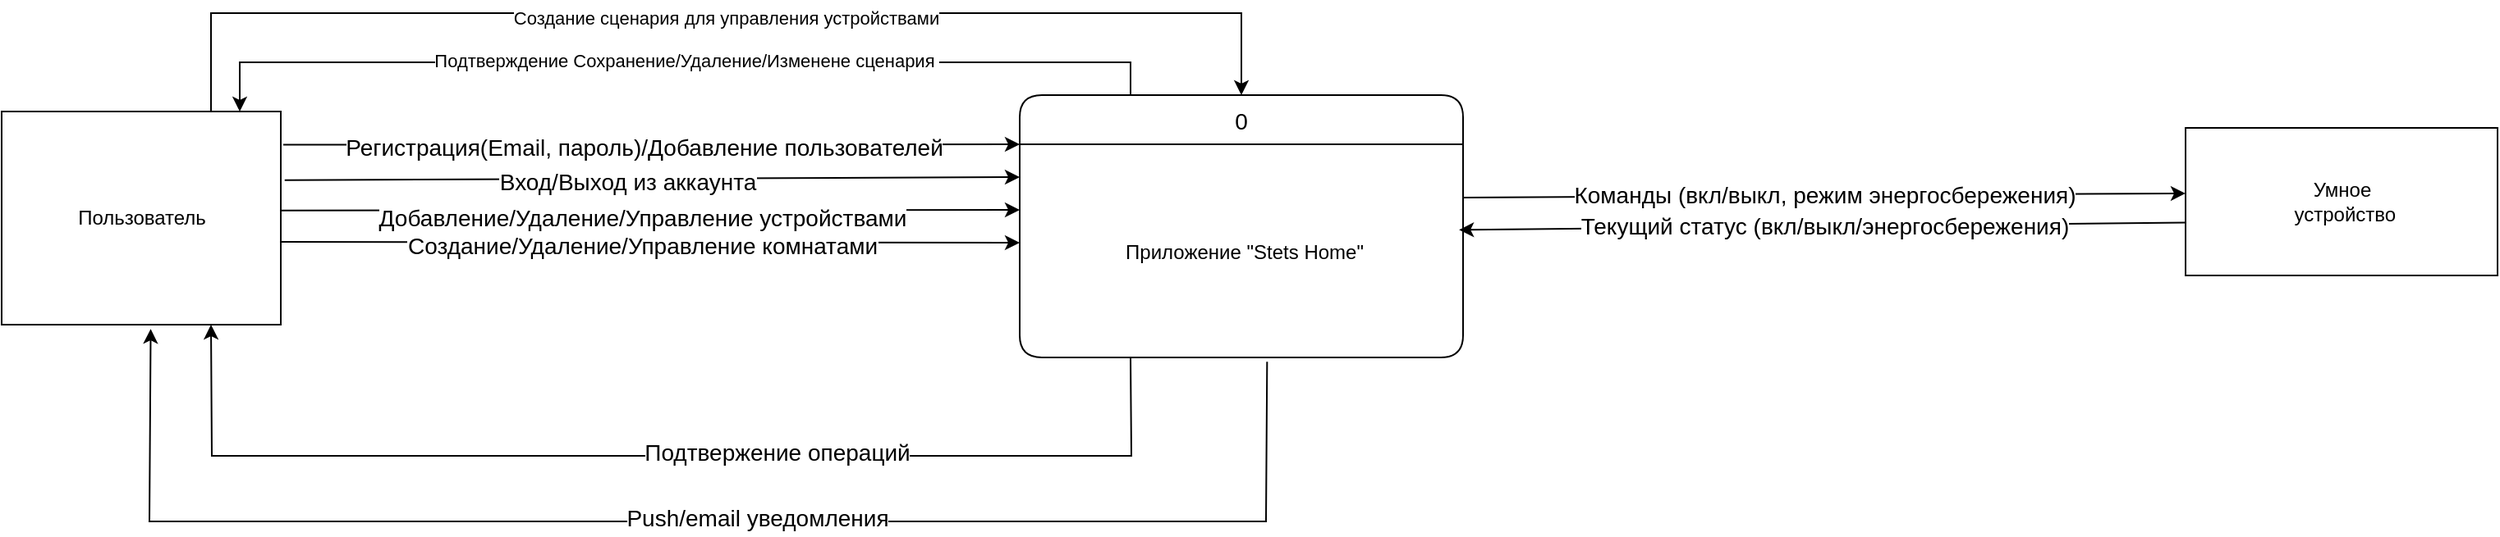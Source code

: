 <mxfile version="28.2.0" pages="3">
  <diagram name="DFD_Context_Level" id="GhdXQ25PFw1q_-uGo40b">
    <mxGraphModel grid="1" page="1" gridSize="10" guides="1" tooltips="1" connect="1" arrows="1" fold="1" pageScale="1" pageWidth="850" pageHeight="1100" math="0" shadow="0">
      <root>
        <mxCell id="0" />
        <mxCell id="1" parent="0" />
        <mxCell id="uwuAUtZKa5abWOMmEzVr-2" value="0" style="swimlane;childLayout=stackLayout;horizontal=1;startSize=30;horizontalStack=0;rounded=1;fontSize=14;fontStyle=0;strokeWidth=1;resizeParent=0;resizeLast=1;shadow=0;dashed=0;align=center;fillColor=#FFFFFF;" vertex="1" parent="1">
          <mxGeometry x="50" y="260" width="270" height="160" as="geometry" />
        </mxCell>
        <mxCell id="uwuAUtZKa5abWOMmEzVr-3" value="Приложение &quot;Stets Home&quot;" style="align=center;strokeColor=none;fillColor=none;spacingLeft=4;fontSize=12;verticalAlign=middle;resizable=0;rotatable=0;part=1;" vertex="1" parent="uwuAUtZKa5abWOMmEzVr-2">
          <mxGeometry y="30" width="270" height="130" as="geometry" />
        </mxCell>
        <mxCell id="s5gJnynhL-jRDSBaq8SN-2" style="edgeStyle=orthogonalEdgeStyle;rounded=0;orthogonalLoop=1;jettySize=auto;html=1;exitX=0.75;exitY=0;exitDx=0;exitDy=0;entryX=0.5;entryY=0;entryDx=0;entryDy=0;" edge="1" parent="1" source="uwuAUtZKa5abWOMmEzVr-4" target="uwuAUtZKa5abWOMmEzVr-2">
          <mxGeometry relative="1" as="geometry">
            <Array as="points">
              <mxPoint x="-442" y="210" />
              <mxPoint x="185" y="210" />
            </Array>
          </mxGeometry>
        </mxCell>
        <mxCell id="s5gJnynhL-jRDSBaq8SN-3" value="Создание сценария для управления устройствами" style="edgeLabel;html=1;align=center;verticalAlign=middle;resizable=0;points=[];" connectable="0" vertex="1" parent="s5gJnynhL-jRDSBaq8SN-2">
          <mxGeometry x="0.013" y="-3" relative="1" as="geometry">
            <mxPoint as="offset" />
          </mxGeometry>
        </mxCell>
        <mxCell id="uwuAUtZKa5abWOMmEzVr-4" value="Пользователь" style="html=1;dashed=0;whitespace=wrap;" vertex="1" parent="1">
          <mxGeometry x="-570" y="270" width="170" height="130" as="geometry" />
        </mxCell>
        <mxCell id="uwuAUtZKa5abWOMmEzVr-5" value="Умное&lt;br&gt;&amp;nbsp;устройство" style="html=1;dashed=0;whitespace=wrap;" vertex="1" parent="1">
          <mxGeometry x="760" y="280" width="190" height="90" as="geometry" />
        </mxCell>
        <mxCell id="uwuAUtZKa5abWOMmEzVr-6" value="" style="endArrow=classic;html=1;rounded=0;entryX=0;entryY=0;entryDx=0;entryDy=0;exitX=1.009;exitY=0.156;exitDx=0;exitDy=0;exitPerimeter=0;" edge="1" parent="1" source="uwuAUtZKa5abWOMmEzVr-4" target="uwuAUtZKa5abWOMmEzVr-3">
          <mxGeometry width="50" height="50" relative="1" as="geometry">
            <mxPoint x="-50" y="378" as="sourcePoint" />
            <mxPoint x="-290" y="330" as="targetPoint" />
          </mxGeometry>
        </mxCell>
        <mxCell id="uwuAUtZKa5abWOMmEzVr-7" value="&lt;font style=&quot;font-size: 14px;&quot;&gt;Регистрация(Email, пароль)/Добавление пользователей&lt;/font&gt;" style="edgeLabel;html=1;align=center;verticalAlign=middle;resizable=0;points=[];" connectable="0" vertex="1" parent="uwuAUtZKa5abWOMmEzVr-6">
          <mxGeometry x="-0.21" y="-2" relative="1" as="geometry">
            <mxPoint x="42" as="offset" />
          </mxGeometry>
        </mxCell>
        <mxCell id="uwuAUtZKa5abWOMmEzVr-8" value="" style="endArrow=classic;html=1;rounded=0;entryX=0;entryY=0;entryDx=0;entryDy=0;exitX=1.014;exitY=0.322;exitDx=0;exitDy=0;exitPerimeter=0;" edge="1" parent="1" source="uwuAUtZKa5abWOMmEzVr-4">
          <mxGeometry width="50" height="50" relative="1" as="geometry">
            <mxPoint x="-340" y="320" as="sourcePoint" />
            <mxPoint x="50" y="310" as="targetPoint" />
          </mxGeometry>
        </mxCell>
        <mxCell id="uwuAUtZKa5abWOMmEzVr-9" value="&lt;font style=&quot;font-size: 14px;&quot;&gt;Вход/Выход из аккаунта&lt;/font&gt;" style="edgeLabel;html=1;align=center;verticalAlign=middle;resizable=0;points=[];" connectable="0" vertex="1" parent="uwuAUtZKa5abWOMmEzVr-8">
          <mxGeometry x="-0.21" y="-2" relative="1" as="geometry">
            <mxPoint x="31" as="offset" />
          </mxGeometry>
        </mxCell>
        <mxCell id="uwuAUtZKa5abWOMmEzVr-10" value="" style="endArrow=classic;html=1;rounded=0;entryX=0;entryY=0;entryDx=0;entryDy=0;exitX=1;exitY=0.464;exitDx=0;exitDy=0;exitPerimeter=0;" edge="1" parent="1" source="uwuAUtZKa5abWOMmEzVr-4">
          <mxGeometry width="50" height="50" relative="1" as="geometry">
            <mxPoint x="-340" y="340" as="sourcePoint" />
            <mxPoint x="50" y="330" as="targetPoint" />
          </mxGeometry>
        </mxCell>
        <mxCell id="uwuAUtZKa5abWOMmEzVr-11" value="&lt;font style=&quot;font-size: 14px;&quot;&gt;Добавление/Удаление/Управление устройствами&lt;/font&gt;" style="edgeLabel;html=1;align=center;verticalAlign=middle;resizable=0;points=[];" connectable="0" vertex="1" parent="uwuAUtZKa5abWOMmEzVr-10">
          <mxGeometry x="-0.21" y="-2" relative="1" as="geometry">
            <mxPoint x="42" y="3" as="offset" />
          </mxGeometry>
        </mxCell>
        <mxCell id="uwuAUtZKa5abWOMmEzVr-12" value="" style="endArrow=classic;html=1;rounded=0;entryX=0;entryY=0;entryDx=0;entryDy=0;exitX=1;exitY=0.612;exitDx=0;exitDy=0;exitPerimeter=0;" edge="1" parent="1" source="uwuAUtZKa5abWOMmEzVr-4">
          <mxGeometry width="50" height="50" relative="1" as="geometry">
            <mxPoint x="-340" y="350" as="sourcePoint" />
            <mxPoint x="50" y="350" as="targetPoint" />
          </mxGeometry>
        </mxCell>
        <mxCell id="uwuAUtZKa5abWOMmEzVr-13" value="&lt;font style=&quot;font-size: 14px;&quot;&gt;Создание/Удаление/Управление комнатами&lt;/font&gt;" style="edgeLabel;html=1;align=center;verticalAlign=middle;resizable=0;points=[];" connectable="0" vertex="1" parent="uwuAUtZKa5abWOMmEzVr-12">
          <mxGeometry x="-0.21" y="-2" relative="1" as="geometry">
            <mxPoint x="42" as="offset" />
          </mxGeometry>
        </mxCell>
        <mxCell id="uwuAUtZKa5abWOMmEzVr-16" value="" style="endArrow=classic;html=1;rounded=0;exitX=0.25;exitY=1;exitDx=0;exitDy=0;entryX=0.75;entryY=1;entryDx=0;entryDy=0;" edge="1" parent="1" source="uwuAUtZKa5abWOMmEzVr-3" target="uwuAUtZKa5abWOMmEzVr-4">
          <mxGeometry width="50" height="50" relative="1" as="geometry">
            <mxPoint x="112.5" y="510" as="sourcePoint" />
            <mxPoint x="-490" y="490" as="targetPoint" />
            <Array as="points">
              <mxPoint x="118" y="480" />
              <mxPoint x="-442" y="480" />
            </Array>
          </mxGeometry>
        </mxCell>
        <mxCell id="uwuAUtZKa5abWOMmEzVr-17" value="&lt;font style=&quot;font-size: 14px;&quot;&gt;Подтвержение операций&lt;/font&gt;" style="edgeLabel;html=1;align=center;verticalAlign=middle;resizable=0;points=[];" connectable="0" vertex="1" parent="uwuAUtZKa5abWOMmEzVr-16">
          <mxGeometry x="-0.21" y="-2" relative="1" as="geometry">
            <mxPoint as="offset" />
          </mxGeometry>
        </mxCell>
        <mxCell id="uwuAUtZKa5abWOMmEzVr-18" value="" style="endArrow=classic;html=1;rounded=0;exitX=0.558;exitY=1.02;exitDx=0;exitDy=0;exitPerimeter=0;entryX=0.534;entryY=1.02;entryDx=0;entryDy=0;entryPerimeter=0;" edge="1" parent="1" source="uwuAUtZKa5abWOMmEzVr-3" target="uwuAUtZKa5abWOMmEzVr-4">
          <mxGeometry width="50" height="50" relative="1" as="geometry">
            <mxPoint x="90" y="520" as="sourcePoint" />
            <mxPoint x="-470" y="500" as="targetPoint" />
            <Array as="points">
              <mxPoint x="200" y="520" />
              <mxPoint x="-480" y="520" />
            </Array>
          </mxGeometry>
        </mxCell>
        <mxCell id="uwuAUtZKa5abWOMmEzVr-19" value="&lt;span style=&quot;font-size: 14px;&quot;&gt;Push/email уведомления&lt;/span&gt;" style="edgeLabel;html=1;align=center;verticalAlign=middle;resizable=0;points=[];" connectable="0" vertex="1" parent="uwuAUtZKa5abWOMmEzVr-18">
          <mxGeometry x="-0.21" y="-2" relative="1" as="geometry">
            <mxPoint x="-54" as="offset" />
          </mxGeometry>
        </mxCell>
        <mxCell id="uwuAUtZKa5abWOMmEzVr-21" value="" style="endArrow=classic;html=1;rounded=0;exitX=1;exitY=0.25;exitDx=0;exitDy=0;entryX=0;entryY=0.444;entryDx=0;entryDy=0;entryPerimeter=0;" edge="1" parent="1" source="uwuAUtZKa5abWOMmEzVr-3" target="uwuAUtZKa5abWOMmEzVr-5">
          <mxGeometry width="50" height="50" relative="1" as="geometry">
            <mxPoint x="390" y="290" as="sourcePoint" />
            <mxPoint x="750" y="320" as="targetPoint" />
          </mxGeometry>
        </mxCell>
        <mxCell id="uwuAUtZKa5abWOMmEzVr-22" value="&lt;font style=&quot;font-size: 14px;&quot;&gt;Команды (вкл/выкл, режим энергосбережения)&lt;/font&gt;" style="edgeLabel;html=1;align=center;verticalAlign=middle;resizable=0;points=[];" connectable="0" vertex="1" parent="uwuAUtZKa5abWOMmEzVr-21">
          <mxGeometry x="-0.21" y="-2" relative="1" as="geometry">
            <mxPoint x="46" y="-3" as="offset" />
          </mxGeometry>
        </mxCell>
        <mxCell id="uwuAUtZKa5abWOMmEzVr-23" value="" style="endArrow=classic;html=1;rounded=0;exitX=0;exitY=0.75;exitDx=0;exitDy=0;entryX=0.991;entryY=0.399;entryDx=0;entryDy=0;entryPerimeter=0;" edge="1" parent="1">
          <mxGeometry width="50" height="50" relative="1" as="geometry">
            <mxPoint x="760" y="337.81" as="sourcePoint" />
            <mxPoint x="317.57" y="342.18" as="targetPoint" />
          </mxGeometry>
        </mxCell>
        <mxCell id="uwuAUtZKa5abWOMmEzVr-24" value="&lt;font style=&quot;font-size: 14px;&quot;&gt;Текущий статус (вкл/выкл/энергосбережения)&lt;/font&gt;" style="edgeLabel;html=1;align=center;verticalAlign=middle;resizable=0;points=[];" connectable="0" vertex="1" parent="uwuAUtZKa5abWOMmEzVr-23">
          <mxGeometry x="-0.21" y="-2" relative="1" as="geometry">
            <mxPoint x="-45" y="2" as="offset" />
          </mxGeometry>
        </mxCell>
        <mxCell id="s5gJnynhL-jRDSBaq8SN-4" style="edgeStyle=orthogonalEdgeStyle;rounded=0;orthogonalLoop=1;jettySize=auto;html=1;exitX=0.25;exitY=0;exitDx=0;exitDy=0;entryX=0.853;entryY=0;entryDx=0;entryDy=0;entryPerimeter=0;" edge="1" parent="1" source="uwuAUtZKa5abWOMmEzVr-2" target="uwuAUtZKa5abWOMmEzVr-4">
          <mxGeometry relative="1" as="geometry" />
        </mxCell>
        <mxCell id="s5gJnynhL-jRDSBaq8SN-5" value="Подтверждение Сохранение/Удаление/Изменене сценария&amp;nbsp;" style="edgeLabel;html=1;align=center;verticalAlign=middle;resizable=0;points=[];" connectable="0" vertex="1" parent="s5gJnynhL-jRDSBaq8SN-4">
          <mxGeometry x="-0.016" y="-1" relative="1" as="geometry">
            <mxPoint x="1" as="offset" />
          </mxGeometry>
        </mxCell>
      </root>
    </mxGraphModel>
  </diagram>
  <diagram id="45-5o15KL05rg7HsAn_H" name="DFD_Logical_Level">
    <mxGraphModel grid="1" page="1" gridSize="10" guides="1" tooltips="1" connect="1" arrows="1" fold="1" pageScale="1" pageWidth="850" pageHeight="1100" math="0" shadow="0">
      <root>
        <mxCell id="0" />
        <mxCell id="1" parent="0" />
        <mxCell id="Ugqlg0p3zHcgYc9lFQlx-1" value="3" style="swimlane;childLayout=stackLayout;horizontal=1;startSize=30;horizontalStack=0;rounded=1;fontSize=14;fontStyle=0;strokeWidth=1;resizeParent=0;resizeLast=1;shadow=0;dashed=0;align=center;fillColor=#FFFFFF;" vertex="1" parent="1">
          <mxGeometry x="850" y="-900" width="150" height="130" as="geometry" />
        </mxCell>
        <mxCell id="Ugqlg0p3zHcgYc9lFQlx-2" value="Управление&#xa; устройством" style="align=center;strokeColor=none;fillColor=none;spacingLeft=4;fontSize=12;verticalAlign=middle;resizable=0;rotatable=0;part=1;" vertex="1" parent="Ugqlg0p3zHcgYc9lFQlx-1">
          <mxGeometry y="30" width="150" height="100" as="geometry" />
        </mxCell>
        <mxCell id="Ugqlg0p3zHcgYc9lFQlx-3" value="2" style="swimlane;childLayout=stackLayout;horizontal=1;startSize=30;horizontalStack=0;rounded=1;fontSize=14;fontStyle=0;strokeWidth=1;resizeParent=0;resizeLast=1;shadow=0;dashed=0;align=center;fillColor=#FFFFFF;" vertex="1" parent="1">
          <mxGeometry x="60" y="-760" width="150" height="130" as="geometry" />
        </mxCell>
        <mxCell id="Ugqlg0p3zHcgYc9lFQlx-4" value="Управление&#xa;комнатой" style="align=center;strokeColor=none;fillColor=none;spacingLeft=4;fontSize=12;verticalAlign=middle;resizable=0;rotatable=0;part=1;" vertex="1" parent="Ugqlg0p3zHcgYc9lFQlx-3">
          <mxGeometry y="30" width="150" height="100" as="geometry" />
        </mxCell>
        <mxCell id="Ugqlg0p3zHcgYc9lFQlx-5" value="4" style="swimlane;childLayout=stackLayout;horizontal=1;startSize=30;horizontalStack=0;rounded=1;fontSize=14;fontStyle=0;strokeWidth=1;resizeParent=0;resizeLast=1;shadow=0;dashed=0;align=center;fillColor=#FFFFFF;" vertex="1" parent="1">
          <mxGeometry x="820" y="-70" width="150" height="130" as="geometry" />
        </mxCell>
        <mxCell id="Ugqlg0p3zHcgYc9lFQlx-6" value="Управление сценарием" style="align=center;strokeColor=none;fillColor=none;spacingLeft=4;fontSize=12;verticalAlign=middle;resizable=0;rotatable=0;part=1;" vertex="1" parent="Ugqlg0p3zHcgYc9lFQlx-5">
          <mxGeometry y="30" width="150" height="100" as="geometry" />
        </mxCell>
        <mxCell id="Ugqlg0p3zHcgYc9lFQlx-35" style="edgeStyle=orthogonalEdgeStyle;rounded=0;orthogonalLoop=1;jettySize=auto;html=1;exitX=0.967;exitY=0.023;exitDx=0;exitDy=0;entryX=0.145;entryY=0.988;entryDx=0;entryDy=0;entryPerimeter=0;exitPerimeter=0;" edge="1" parent="1" source="Ugqlg0p3zHcgYc9lFQlx-7" target="Ugqlg0p3zHcgYc9lFQlx-9">
          <mxGeometry relative="1" as="geometry">
            <mxPoint x="73" y="-220" as="targetPoint" />
            <Array as="points">
              <mxPoint x="-275" y="-57" />
              <mxPoint x="-275" y="-180" />
              <mxPoint x="69" y="-180" />
            </Array>
          </mxGeometry>
        </mxCell>
        <mxCell id="Ugqlg0p3zHcgYc9lFQlx-36" value="Подтверждение входа/выхода" style="edgeLabel;html=1;align=center;verticalAlign=middle;resizable=0;points=[];" connectable="0" vertex="1" parent="Ugqlg0p3zHcgYc9lFQlx-35">
          <mxGeometry x="0.163" y="-2" relative="1" as="geometry">
            <mxPoint as="offset" />
          </mxGeometry>
        </mxCell>
        <mxCell id="2q4z-uAaUhQwx4QoBC5W-9" style="edgeStyle=orthogonalEdgeStyle;rounded=0;orthogonalLoop=1;jettySize=auto;html=1;exitX=1;exitY=0.5;exitDx=0;exitDy=0;entryX=0.25;entryY=1;entryDx=0;entryDy=0;" edge="1" parent="1" source="Ugqlg0p3zHcgYc9lFQlx-7" target="Ugqlg0p3zHcgYc9lFQlx-9">
          <mxGeometry relative="1" as="geometry" />
        </mxCell>
        <mxCell id="2q4z-uAaUhQwx4QoBC5W-10" value="Подтверждение восстановления пароля" style="edgeLabel;html=1;align=center;verticalAlign=middle;resizable=0;points=[];" connectable="0" vertex="1" parent="2q4z-uAaUhQwx4QoBC5W-9">
          <mxGeometry x="-0.341" y="3" relative="1" as="geometry">
            <mxPoint as="offset" />
          </mxGeometry>
        </mxCell>
        <mxCell id="Ugqlg0p3zHcgYc9lFQlx-7" value="1" style="swimlane;childLayout=stackLayout;horizontal=1;startSize=30;horizontalStack=0;rounded=1;fontSize=14;fontStyle=0;strokeWidth=1;resizeParent=0;resizeLast=1;shadow=0;dashed=0;align=center;fillColor=#FFFFFF;" vertex="1" parent="1">
          <mxGeometry x="-425" y="-60" width="150" height="130" as="geometry" />
        </mxCell>
        <mxCell id="Ugqlg0p3zHcgYc9lFQlx-8" value="Управление учетной&#xa;записью" style="align=center;strokeColor=none;fillColor=none;spacingLeft=4;fontSize=12;verticalAlign=middle;resizable=0;rotatable=0;part=1;" vertex="1" parent="Ugqlg0p3zHcgYc9lFQlx-7">
          <mxGeometry y="30" width="150" height="100" as="geometry" />
        </mxCell>
        <mxCell id="Ugqlg0p3zHcgYc9lFQlx-19" style="edgeStyle=orthogonalEdgeStyle;rounded=0;orthogonalLoop=1;jettySize=auto;html=1;exitX=0;exitY=0.5;exitDx=0;exitDy=0;entryX=0.25;entryY=0;entryDx=0;entryDy=0;" edge="1" parent="1" source="Ugqlg0p3zHcgYc9lFQlx-9" target="Ugqlg0p3zHcgYc9lFQlx-7">
          <mxGeometry relative="1" as="geometry" />
        </mxCell>
        <mxCell id="Ugqlg0p3zHcgYc9lFQlx-20" value="Вход/Выход" style="edgeLabel;html=1;align=center;verticalAlign=middle;resizable=0;points=[];" connectable="0" vertex="1" parent="Ugqlg0p3zHcgYc9lFQlx-19">
          <mxGeometry x="-0.409" relative="1" as="geometry">
            <mxPoint as="offset" />
          </mxGeometry>
        </mxCell>
        <mxCell id="Ugqlg0p3zHcgYc9lFQlx-23" style="edgeStyle=orthogonalEdgeStyle;rounded=0;orthogonalLoop=1;jettySize=auto;html=1;exitX=0;exitY=1;exitDx=0;exitDy=0;entryX=0.5;entryY=0;entryDx=0;entryDy=0;" edge="1" parent="1" source="Ugqlg0p3zHcgYc9lFQlx-9" target="Ugqlg0p3zHcgYc9lFQlx-7">
          <mxGeometry relative="1" as="geometry">
            <Array as="points">
              <mxPoint x="-350" y="-230" />
            </Array>
          </mxGeometry>
        </mxCell>
        <mxCell id="Ugqlg0p3zHcgYc9lFQlx-24" value="Добавление пользователя" style="edgeLabel;html=1;align=center;verticalAlign=middle;resizable=0;points=[];" connectable="0" vertex="1" parent="Ugqlg0p3zHcgYc9lFQlx-23">
          <mxGeometry x="0.014" relative="1" as="geometry">
            <mxPoint x="88" as="offset" />
          </mxGeometry>
        </mxCell>
        <mxCell id="2q4z-uAaUhQwx4QoBC5W-7" style="edgeStyle=orthogonalEdgeStyle;rounded=0;orthogonalLoop=1;jettySize=auto;html=1;exitX=0;exitY=0;exitDx=0;exitDy=0;entryX=0;entryY=0;entryDx=0;entryDy=0;" edge="1" parent="1" source="Ugqlg0p3zHcgYc9lFQlx-9" target="Ugqlg0p3zHcgYc9lFQlx-7">
          <mxGeometry relative="1" as="geometry" />
        </mxCell>
        <mxCell id="2q4z-uAaUhQwx4QoBC5W-8" value="Восстановление пароля" style="edgeLabel;html=1;align=center;verticalAlign=middle;resizable=0;points=[];" connectable="0" vertex="1" parent="2q4z-uAaUhQwx4QoBC5W-7">
          <mxGeometry x="-0.39" y="-2" relative="1" as="geometry">
            <mxPoint as="offset" />
          </mxGeometry>
        </mxCell>
        <mxCell id="2q4z-uAaUhQwx4QoBC5W-11" style="edgeStyle=orthogonalEdgeStyle;rounded=0;orthogonalLoop=1;jettySize=auto;html=1;exitX=0.75;exitY=1;exitDx=0;exitDy=0;entryX=0.5;entryY=0;entryDx=0;entryDy=0;" edge="1" parent="1" source="Ugqlg0p3zHcgYc9lFQlx-9" target="Ugqlg0p3zHcgYc9lFQlx-5">
          <mxGeometry relative="1" as="geometry">
            <Array as="points">
              <mxPoint x="600" y="-230" />
              <mxPoint x="600" y="-150" />
              <mxPoint x="895" y="-150" />
            </Array>
          </mxGeometry>
        </mxCell>
        <mxCell id="2q4z-uAaUhQwx4QoBC5W-12" value="Создание/Удаление/Измения сценария" style="edgeLabel;html=1;align=center;verticalAlign=middle;resizable=0;points=[];" connectable="0" vertex="1" parent="2q4z-uAaUhQwx4QoBC5W-11">
          <mxGeometry x="0.005" y="2" relative="1" as="geometry">
            <mxPoint x="58" as="offset" />
          </mxGeometry>
        </mxCell>
        <mxCell id="2q4z-uAaUhQwx4QoBC5W-17" style="edgeStyle=orthogonalEdgeStyle;rounded=0;orthogonalLoop=1;jettySize=auto;html=1;exitX=0;exitY=0;exitDx=0;exitDy=0;entryX=0.5;entryY=1;entryDx=0;entryDy=0;" edge="1" parent="1" source="Ugqlg0p3zHcgYc9lFQlx-9" target="2q4z-uAaUhQwx4QoBC5W-5">
          <mxGeometry relative="1" as="geometry" />
        </mxCell>
        <mxCell id="2q4z-uAaUhQwx4QoBC5W-18" value="Создание/Удаление/Изменение дома" style="edgeLabel;html=1;align=center;verticalAlign=middle;resizable=0;points=[];" connectable="0" vertex="1" parent="2q4z-uAaUhQwx4QoBC5W-17">
          <mxGeometry x="0.003" y="-1" relative="1" as="geometry">
            <mxPoint as="offset" />
          </mxGeometry>
        </mxCell>
        <mxCell id="2q4z-uAaUhQwx4QoBC5W-34" style="edgeStyle=orthogonalEdgeStyle;rounded=0;orthogonalLoop=1;jettySize=auto;html=1;exitX=0.5;exitY=1;exitDx=0;exitDy=0;entryX=0;entryY=0.5;entryDx=0;entryDy=0;" edge="1" parent="1" source="Ugqlg0p3zHcgYc9lFQlx-9" target="Ugqlg0p3zHcgYc9lFQlx-6">
          <mxGeometry relative="1" as="geometry" />
        </mxCell>
        <mxCell id="2q4z-uAaUhQwx4QoBC5W-35" value="Запрос данных о сценарии" style="edgeLabel;html=1;align=center;verticalAlign=middle;resizable=0;points=[];" connectable="0" vertex="1" parent="2q4z-uAaUhQwx4QoBC5W-34">
          <mxGeometry x="0.401" y="-2" relative="1" as="geometry">
            <mxPoint as="offset" />
          </mxGeometry>
        </mxCell>
        <mxCell id="Ugqlg0p3zHcgYc9lFQlx-9" value="Пользователь&lt;span style=&quot;color: rgba(0, 0, 0, 0); font-family: monospace; font-size: 0px; text-align: start;&quot;&gt;%3CmxGraphModel%3E%3Croot%3E%3CmxCell%20id%3D%220%22%2F%3E%3CmxCell%20id%3D%221%22%20parent%3D%220%22%2F%3E%3CmxCell%20id%3D%222%22%20value%3D%22D1%26amp%3Bnbsp%3B%20%26amp%3Bnbsp%3B%20%26amp%3Bnbsp%3B%20%D0%BC%D0%B5%D0%B4.%20%D0%BA%D0%B0%D1%80%D1%82%D0%B0%22%20style%3D%22html%3D1%3Bdashed%3D0%3BwhiteSpace%3Dwrap%3Bshape%3Dmxgraph.dfd.dataStoreID%3Balign%3Dleft%3BspacingLeft%3D3%3Bpoints%3D%5B%5B0%2C0%5D%2C%5B0.5%2C0%5D%2C%5B1%2C0%5D%2C%5B0%2C0.5%5D%2C%5B1%2C0.5%5D%2C%5B0%2C1%5D%2C%5B0.5%2C1%5D%2C%5B1%2C1%5D%5D%3B%22%20vertex%3D%221%22%20parent%3D%221%22%3E%3CmxGeometry%20x%3D%2230%22%20y%3D%22-210%22%20width%3D%22180%22%20height%3D%2230%22%20as%3D%22geometry%22%2F%3E%3C%2FmxCell%3E%3C%2Froot%3E%3C%2FmxGraphModel%3E&lt;/span&gt;" style="html=1;fontSize=11;" vertex="1" parent="1">
          <mxGeometry x="-90" y="-310" width="1100" height="80" as="geometry" />
        </mxCell>
        <mxCell id="Ugqlg0p3zHcgYc9lFQlx-29" style="edgeStyle=orthogonalEdgeStyle;rounded=0;orthogonalLoop=1;jettySize=auto;html=1;exitX=0.5;exitY=0;exitDx=0;exitDy=0;entryX=0;entryY=0.75;entryDx=0;entryDy=0;" edge="1" parent="1" source="Ugqlg0p3zHcgYc9lFQlx-10" target="Ugqlg0p3zHcgYc9lFQlx-8">
          <mxGeometry relative="1" as="geometry" />
        </mxCell>
        <mxCell id="Ugqlg0p3zHcgYc9lFQlx-30" value="Отправка данных" style="edgeLabel;html=1;align=center;verticalAlign=middle;resizable=0;points=[];" connectable="0" vertex="1" parent="Ugqlg0p3zHcgYc9lFQlx-29">
          <mxGeometry x="0.494" relative="1" as="geometry">
            <mxPoint as="offset" />
          </mxGeometry>
        </mxCell>
        <mxCell id="Ugqlg0p3zHcgYc9lFQlx-10" value="D1.&amp;nbsp; &amp;nbsp; база пользователей" style="html=1;dashed=0;whiteSpace=wrap;shape=mxgraph.dfd.dataStoreID;align=left;spacingLeft=3;points=[[0,0],[0.5,0],[1,0],[0,0.5],[1,0.5],[0,1],[0.5,1],[1,1]];" vertex="1" parent="1">
          <mxGeometry x="-680" y="230" width="180" height="30" as="geometry" />
        </mxCell>
        <mxCell id="y-fFOQFP8YGV1HtrMaNp-1" style="edgeStyle=orthogonalEdgeStyle;rounded=0;orthogonalLoop=1;jettySize=auto;html=1;exitX=1;exitY=1;exitDx=0;exitDy=0;entryX=0.5;entryY=1;entryDx=0;entryDy=0;" edge="1" parent="1" source="Ugqlg0p3zHcgYc9lFQlx-11" target="Ugqlg0p3zHcgYc9lFQlx-2">
          <mxGeometry relative="1" as="geometry">
            <mxPoint x="1170" y="-605" as="targetPoint" />
            <Array as="points">
              <mxPoint x="740" y="-480" />
              <mxPoint x="925" y="-480" />
            </Array>
          </mxGeometry>
        </mxCell>
        <mxCell id="y-fFOQFP8YGV1HtrMaNp-2" value="Статус устройства (вкл/вык/энерго. режим)" style="edgeLabel;html=1;align=center;verticalAlign=middle;resizable=0;points=[];rotation=-90;" connectable="0" vertex="1" parent="y-fFOQFP8YGV1HtrMaNp-1">
          <mxGeometry x="0.408" y="2" relative="1" as="geometry">
            <mxPoint as="offset" />
          </mxGeometry>
        </mxCell>
        <mxCell id="R25WH0Tf87WVWhgW9tzn-5" style="edgeStyle=orthogonalEdgeStyle;rounded=0;orthogonalLoop=1;jettySize=auto;html=1;exitX=1;exitY=0.25;exitDx=0;exitDy=0;entryX=0;entryY=1;entryDx=0;entryDy=0;" edge="1" parent="1" source="Ugqlg0p3zHcgYc9lFQlx-11" target="Ugqlg0p3zHcgYc9lFQlx-2">
          <mxGeometry relative="1" as="geometry" />
        </mxCell>
        <mxCell id="R25WH0Tf87WVWhgW9tzn-6" value="Подтверждает выполнения команты" style="edgeLabel;html=1;align=center;verticalAlign=middle;resizable=0;points=[];rotation=-90;" connectable="0" vertex="1" parent="R25WH0Tf87WVWhgW9tzn-5">
          <mxGeometry x="0.023" y="1" relative="1" as="geometry">
            <mxPoint x="1" y="-51" as="offset" />
          </mxGeometry>
        </mxCell>
        <mxCell id="Ugqlg0p3zHcgYc9lFQlx-11" value="Умные устройства" style="html=1;fontSize=11;" vertex="1" parent="1">
          <mxGeometry x="540" y="-550" width="200" height="80" as="geometry" />
        </mxCell>
        <mxCell id="y-fFOQFP8YGV1HtrMaNp-12" style="edgeStyle=orthogonalEdgeStyle;rounded=0;orthogonalLoop=1;jettySize=auto;html=1;exitX=0.5;exitY=1;exitDx=0;exitDy=0;entryX=0.5;entryY=0;entryDx=0;entryDy=0;" edge="1" parent="1" source="Ugqlg0p3zHcgYc9lFQlx-12" target="Ugqlg0p3zHcgYc9lFQlx-1">
          <mxGeometry relative="1" as="geometry" />
        </mxCell>
        <mxCell id="y-fFOQFP8YGV1HtrMaNp-13" value="получение данных об устройстве" style="edgeLabel;html=1;align=center;verticalAlign=middle;resizable=0;points=[];rotation=-90;" connectable="0" vertex="1" parent="y-fFOQFP8YGV1HtrMaNp-12">
          <mxGeometry x="0.219" y="-2" relative="1" as="geometry">
            <mxPoint x="-3" y="-25" as="offset" />
          </mxGeometry>
        </mxCell>
        <mxCell id="y-fFOQFP8YGV1HtrMaNp-16" style="edgeStyle=orthogonalEdgeStyle;rounded=0;orthogonalLoop=1;jettySize=auto;html=1;exitX=1;exitY=1;exitDx=0;exitDy=0;entryX=0.75;entryY=0;entryDx=0;entryDy=0;" edge="1" parent="1" source="Ugqlg0p3zHcgYc9lFQlx-12" target="Ugqlg0p3zHcgYc9lFQlx-1">
          <mxGeometry relative="1" as="geometry">
            <Array as="points">
              <mxPoint x="963" y="-1140" />
              <mxPoint x="963" y="-1020" />
            </Array>
          </mxGeometry>
        </mxCell>
        <mxCell id="y-fFOQFP8YGV1HtrMaNp-17" value="Подтверждение сохранения данных об устройстве" style="edgeLabel;html=1;align=center;verticalAlign=middle;resizable=0;points=[];rotation=-90;" connectable="0" vertex="1" parent="y-fFOQFP8YGV1HtrMaNp-16">
          <mxGeometry x="0.2" y="-1" relative="1" as="geometry">
            <mxPoint x="-2" y="-25" as="offset" />
          </mxGeometry>
        </mxCell>
        <mxCell id="Ugqlg0p3zHcgYc9lFQlx-12" value="D2.&amp;nbsp; &amp;nbsp; база устройств" style="html=1;dashed=0;whiteSpace=wrap;shape=mxgraph.dfd.dataStoreID;align=left;spacingLeft=3;points=[[0,0],[0.5,0],[1,0],[0,0.5],[1,0.5],[0,1],[0.5,1],[1,1]];" vertex="1" parent="1">
          <mxGeometry x="820" y="-1280" width="180" height="30" as="geometry" />
        </mxCell>
        <mxCell id="Ugqlg0p3zHcgYc9lFQlx-13" value="D3.&amp;nbsp; &amp;nbsp; база комнат" style="html=1;dashed=0;whiteSpace=wrap;shape=mxgraph.dfd.dataStoreID;align=left;spacingLeft=3;points=[[0,0],[0.5,0],[1,0],[0,0.5],[1,0.5],[0,1],[0.5,1],[1,1]];" vertex="1" parent="1">
          <mxGeometry x="30" y="-1010" width="180" height="30" as="geometry" />
        </mxCell>
        <mxCell id="Ugqlg0p3zHcgYc9lFQlx-16" style="edgeStyle=orthogonalEdgeStyle;rounded=0;orthogonalLoop=1;jettySize=auto;html=1;exitX=0;exitY=0.25;exitDx=0;exitDy=0;entryX=0.113;entryY=-0.031;entryDx=0;entryDy=0;entryPerimeter=0;" edge="1" parent="1" source="Ugqlg0p3zHcgYc9lFQlx-9" target="Ugqlg0p3zHcgYc9lFQlx-7">
          <mxGeometry relative="1" as="geometry" />
        </mxCell>
        <mxCell id="Ugqlg0p3zHcgYc9lFQlx-18" value="Регистрация" style="edgeLabel;html=1;align=center;verticalAlign=middle;resizable=0;points=[];" connectable="0" vertex="1" parent="Ugqlg0p3zHcgYc9lFQlx-16">
          <mxGeometry x="-0.446" y="-1" relative="1" as="geometry">
            <mxPoint as="offset" />
          </mxGeometry>
        </mxCell>
        <mxCell id="Ugqlg0p3zHcgYc9lFQlx-25" style="edgeStyle=orthogonalEdgeStyle;rounded=0;orthogonalLoop=1;jettySize=auto;html=1;exitX=0;exitY=0.25;exitDx=0;exitDy=0;entryX=0.139;entryY=-0.067;entryDx=0;entryDy=0;entryPerimeter=0;" edge="1" parent="1" source="Ugqlg0p3zHcgYc9lFQlx-8" target="Ugqlg0p3zHcgYc9lFQlx-10">
          <mxGeometry relative="1" as="geometry" />
        </mxCell>
        <mxCell id="Ugqlg0p3zHcgYc9lFQlx-26" value="Проверка данных" style="edgeLabel;html=1;align=center;verticalAlign=middle;resizable=0;points=[];" connectable="0" vertex="1" parent="Ugqlg0p3zHcgYc9lFQlx-25">
          <mxGeometry x="-0.469" y="3" relative="1" as="geometry">
            <mxPoint as="offset" />
          </mxGeometry>
        </mxCell>
        <mxCell id="Ugqlg0p3zHcgYc9lFQlx-27" style="edgeStyle=orthogonalEdgeStyle;rounded=0;orthogonalLoop=1;jettySize=auto;html=1;exitX=0;exitY=0.5;exitDx=0;exitDy=0;entryX=0.333;entryY=0;entryDx=0;entryDy=0;entryPerimeter=0;" edge="1" parent="1" source="Ugqlg0p3zHcgYc9lFQlx-8" target="Ugqlg0p3zHcgYc9lFQlx-10">
          <mxGeometry relative="1" as="geometry" />
        </mxCell>
        <mxCell id="Ugqlg0p3zHcgYc9lFQlx-28" value="Сохранение данных" style="edgeLabel;html=1;align=center;verticalAlign=middle;resizable=0;points=[];" connectable="0" vertex="1" parent="Ugqlg0p3zHcgYc9lFQlx-27">
          <mxGeometry x="-0.467" y="2" relative="1" as="geometry">
            <mxPoint as="offset" />
          </mxGeometry>
        </mxCell>
        <mxCell id="Ugqlg0p3zHcgYc9lFQlx-31" value="" style="endArrow=classic;html=1;rounded=0;exitX=0.661;exitY=0;exitDx=0;exitDy=0;exitPerimeter=0;entryX=0.25;entryY=1;entryDx=0;entryDy=0;" edge="1" parent="1" source="Ugqlg0p3zHcgYc9lFQlx-10" target="Ugqlg0p3zHcgYc9lFQlx-8">
          <mxGeometry width="50" height="50" relative="1" as="geometry">
            <mxPoint x="400" y="130" as="sourcePoint" />
            <mxPoint x="450" y="80" as="targetPoint" />
            <Array as="points">
              <mxPoint x="-560" y="120" />
              <mxPoint x="-470" y="120" />
              <mxPoint x="-387" y="120" />
            </Array>
          </mxGeometry>
        </mxCell>
        <mxCell id="Ugqlg0p3zHcgYc9lFQlx-32" value="Подтверждение данных" style="edgeLabel;html=1;align=center;verticalAlign=middle;resizable=0;points=[];" connectable="0" vertex="1" parent="Ugqlg0p3zHcgYc9lFQlx-31">
          <mxGeometry x="0.165" y="-7" relative="1" as="geometry">
            <mxPoint y="-7" as="offset" />
          </mxGeometry>
        </mxCell>
        <mxCell id="Ugqlg0p3zHcgYc9lFQlx-33" style="edgeStyle=orthogonalEdgeStyle;rounded=0;orthogonalLoop=1;jettySize=auto;html=1;exitX=0.75;exitY=0;exitDx=0;exitDy=0;entryX=0.064;entryY=0.988;entryDx=0;entryDy=0;entryPerimeter=0;" edge="1" parent="1" source="Ugqlg0p3zHcgYc9lFQlx-7" target="Ugqlg0p3zHcgYc9lFQlx-9">
          <mxGeometry relative="1" as="geometry">
            <Array as="points">
              <mxPoint x="-312" y="-200" />
              <mxPoint x="-18" y="-200" />
              <mxPoint x="-18" y="-220" />
              <mxPoint x="-20" y="-220" />
            </Array>
          </mxGeometry>
        </mxCell>
        <mxCell id="Ugqlg0p3zHcgYc9lFQlx-34" value="Подтверждение регистрации" style="edgeLabel;html=1;align=center;verticalAlign=middle;resizable=0;points=[];" connectable="0" vertex="1" parent="Ugqlg0p3zHcgYc9lFQlx-33">
          <mxGeometry x="0.008" y="1" relative="1" as="geometry">
            <mxPoint x="45" as="offset" />
          </mxGeometry>
        </mxCell>
        <mxCell id="Ugqlg0p3zHcgYc9lFQlx-38" style="edgeStyle=orthogonalEdgeStyle;rounded=0;orthogonalLoop=1;jettySize=auto;html=1;exitX=1;exitY=0.25;exitDx=0;exitDy=0;entryX=0.227;entryY=1.013;entryDx=0;entryDy=0;entryPerimeter=0;" edge="1" parent="1" source="Ugqlg0p3zHcgYc9lFQlx-7" target="Ugqlg0p3zHcgYc9lFQlx-9">
          <mxGeometry relative="1" as="geometry">
            <mxPoint x="160" y="-220" as="targetPoint" />
            <Array as="points">
              <mxPoint x="-210" y="-27" />
              <mxPoint x="-210" y="-140" />
              <mxPoint x="160" y="-140" />
            </Array>
          </mxGeometry>
        </mxCell>
        <mxCell id="Ugqlg0p3zHcgYc9lFQlx-39" value="Подтверждение добавления пользователя" style="edgeLabel;html=1;align=center;verticalAlign=middle;resizable=0;points=[];" connectable="0" vertex="1" parent="Ugqlg0p3zHcgYc9lFQlx-38">
          <mxGeometry x="0.012" y="3" relative="1" as="geometry">
            <mxPoint x="14" as="offset" />
          </mxGeometry>
        </mxCell>
        <mxCell id="Ugqlg0p3zHcgYc9lFQlx-40" value="" style="endArrow=classic;html=1;rounded=0;entryX=0.25;entryY=1;entryDx=0;entryDy=0;exitX=0.172;exitY=-0.037;exitDx=0;exitDy=0;exitPerimeter=0;" edge="1" parent="1" source="Ugqlg0p3zHcgYc9lFQlx-9" target="Ugqlg0p3zHcgYc9lFQlx-4">
          <mxGeometry width="50" height="50" relative="1" as="geometry">
            <mxPoint x="560" y="-240" as="sourcePoint" />
            <mxPoint x="610" y="-290" as="targetPoint" />
          </mxGeometry>
        </mxCell>
        <mxCell id="Ugqlg0p3zHcgYc9lFQlx-41" value="Создание/Удаление комнаты" style="edgeLabel;html=1;align=center;verticalAlign=middle;resizable=0;points=[];rotation=-90;" connectable="0" vertex="1" parent="Ugqlg0p3zHcgYc9lFQlx-40">
          <mxGeometry x="0.016" relative="1" as="geometry">
            <mxPoint as="offset" />
          </mxGeometry>
        </mxCell>
        <mxCell id="Ugqlg0p3zHcgYc9lFQlx-44" value="" style="endArrow=classic;html=1;rounded=0;entryX=0.25;entryY=1;entryDx=0;entryDy=0;exitX=0.172;exitY=-0.037;exitDx=0;exitDy=0;exitPerimeter=0;" edge="1" parent="1">
          <mxGeometry width="50" height="50" relative="1" as="geometry">
            <mxPoint x="171" y="-313" as="sourcePoint" />
            <mxPoint x="170" y="-630" as="targetPoint" />
          </mxGeometry>
        </mxCell>
        <mxCell id="Ugqlg0p3zHcgYc9lFQlx-45" value="Управление комнатой" style="edgeLabel;html=1;align=center;verticalAlign=middle;resizable=0;points=[];rotation=-90;" connectable="0" vertex="1" parent="Ugqlg0p3zHcgYc9lFQlx-44">
          <mxGeometry x="0.016" relative="1" as="geometry">
            <mxPoint as="offset" />
          </mxGeometry>
        </mxCell>
        <mxCell id="Ugqlg0p3zHcgYc9lFQlx-48" style="edgeStyle=orthogonalEdgeStyle;rounded=0;orthogonalLoop=1;jettySize=auto;html=1;exitX=0;exitY=0.25;exitDx=0;exitDy=0;entryX=0.5;entryY=0;entryDx=0;entryDy=0;" edge="1" parent="1" source="Ugqlg0p3zHcgYc9lFQlx-4" target="Ugqlg0p3zHcgYc9lFQlx-13">
          <mxGeometry relative="1" as="geometry">
            <Array as="points">
              <mxPoint x="-130" y="-705" />
              <mxPoint x="-130" y="-1070" />
              <mxPoint x="120" y="-1070" />
            </Array>
          </mxGeometry>
        </mxCell>
        <mxCell id="Ugqlg0p3zHcgYc9lFQlx-49" value="Сохранение конфигурации" style="edgeLabel;html=1;align=center;verticalAlign=middle;resizable=0;points=[];rotation=-90;" connectable="0" vertex="1" parent="Ugqlg0p3zHcgYc9lFQlx-48">
          <mxGeometry x="-0.29" y="-4" relative="1" as="geometry">
            <mxPoint x="-4" y="-78" as="offset" />
          </mxGeometry>
        </mxCell>
        <mxCell id="Ugqlg0p3zHcgYc9lFQlx-50" value="" style="endArrow=classic;html=1;rounded=0;exitX=0.333;exitY=0;exitDx=0;exitDy=0;entryX=0.02;entryY=0.192;entryDx=0;entryDy=0;entryPerimeter=0;exitPerimeter=0;" edge="1" parent="1" source="Ugqlg0p3zHcgYc9lFQlx-13" target="Ugqlg0p3zHcgYc9lFQlx-3">
          <mxGeometry width="50" height="50" relative="1" as="geometry">
            <mxPoint x="-425" y="-550" as="sourcePoint" />
            <mxPoint x="-420" y="-750" as="targetPoint" />
            <Array as="points">
              <mxPoint x="90" y="-1030" />
              <mxPoint x="-80" y="-1030" />
              <mxPoint x="-80" y="-735" />
            </Array>
          </mxGeometry>
        </mxCell>
        <mxCell id="Ugqlg0p3zHcgYc9lFQlx-51" value="Получение данных комнаты" style="edgeLabel;html=1;align=center;verticalAlign=middle;resizable=0;points=[];rotation=-90;" connectable="0" vertex="1" parent="Ugqlg0p3zHcgYc9lFQlx-50">
          <mxGeometry x="0.274" y="2" relative="1" as="geometry">
            <mxPoint x="-2" y="-107" as="offset" />
          </mxGeometry>
        </mxCell>
        <mxCell id="Ugqlg0p3zHcgYc9lFQlx-52" style="edgeStyle=orthogonalEdgeStyle;rounded=0;orthogonalLoop=1;jettySize=auto;html=1;entryX=0.319;entryY=-0.012;entryDx=0;entryDy=0;entryPerimeter=0;" edge="1" parent="1" target="Ugqlg0p3zHcgYc9lFQlx-9">
          <mxGeometry relative="1" as="geometry">
            <mxPoint x="210" y="-660" as="sourcePoint" />
            <Array as="points">
              <mxPoint x="210" y="-660" />
              <mxPoint x="260" y="-660" />
              <mxPoint x="260" y="-470" />
              <mxPoint x="261" y="-470" />
            </Array>
          </mxGeometry>
        </mxCell>
        <mxCell id="Ugqlg0p3zHcgYc9lFQlx-55" value="Подтверждение создания/удаления комнты" style="edgeLabel;html=1;align=center;verticalAlign=middle;resizable=0;points=[];rotation=-90;" connectable="0" vertex="1" parent="Ugqlg0p3zHcgYc9lFQlx-52">
          <mxGeometry x="0.225" y="1" relative="1" as="geometry">
            <mxPoint x="-1" y="-36" as="offset" />
          </mxGeometry>
        </mxCell>
        <mxCell id="Ugqlg0p3zHcgYc9lFQlx-54" style="edgeStyle=orthogonalEdgeStyle;rounded=0;orthogonalLoop=1;jettySize=auto;html=1;exitX=1;exitY=0.5;exitDx=0;exitDy=0;" edge="1" parent="1">
          <mxGeometry relative="1" as="geometry">
            <mxPoint x="210" y="-710" as="sourcePoint" />
            <mxPoint x="323" y="-309" as="targetPoint" />
            <Array as="points">
              <mxPoint x="320" y="-710" />
              <mxPoint x="320" y="-342" />
              <mxPoint x="323" y="-342" />
            </Array>
          </mxGeometry>
        </mxCell>
        <mxCell id="Ugqlg0p3zHcgYc9lFQlx-57" value="Подтверждение сохранения конфигурации" style="edgeLabel;html=1;align=center;verticalAlign=middle;resizable=0;points=[];rotation=-90;" connectable="0" vertex="1" parent="Ugqlg0p3zHcgYc9lFQlx-54">
          <mxGeometry x="0.351" y="3" relative="1" as="geometry">
            <mxPoint x="-3" y="-60" as="offset" />
          </mxGeometry>
        </mxCell>
        <mxCell id="Ugqlg0p3zHcgYc9lFQlx-58" style="edgeStyle=orthogonalEdgeStyle;rounded=0;orthogonalLoop=1;jettySize=auto;html=1;exitX=0.25;exitY=1;exitDx=0;exitDy=0;entryX=1.004;entryY=0.614;entryDx=0;entryDy=0;entryPerimeter=0;" edge="1" parent="1" source="Ugqlg0p3zHcgYc9lFQlx-2" target="Ugqlg0p3zHcgYc9lFQlx-11">
          <mxGeometry relative="1" as="geometry">
            <Array as="points">
              <mxPoint x="887" y="-500" />
              <mxPoint x="890" y="-500" />
            </Array>
          </mxGeometry>
        </mxCell>
        <mxCell id="Ugqlg0p3zHcgYc9lFQlx-59" value="Команды (вкл/выкл/энергосбер. режим)" style="edgeLabel;html=1;align=center;verticalAlign=middle;resizable=0;points=[];rotation=-90;" connectable="0" vertex="1" parent="Ugqlg0p3zHcgYc9lFQlx-58">
          <mxGeometry x="-0.38" y="-1" relative="1" as="geometry">
            <mxPoint as="offset" />
          </mxGeometry>
        </mxCell>
        <mxCell id="y-fFOQFP8YGV1HtrMaNp-3" style="edgeStyle=orthogonalEdgeStyle;rounded=0;orthogonalLoop=1;jettySize=auto;html=1;exitX=1;exitY=0;exitDx=0;exitDy=0;entryX=0.003;entryY=0.43;entryDx=0;entryDy=0;entryPerimeter=0;" edge="1" parent="1" source="Ugqlg0p3zHcgYc9lFQlx-4" target="Ugqlg0p3zHcgYc9lFQlx-2">
          <mxGeometry relative="1" as="geometry" />
        </mxCell>
        <mxCell id="y-fFOQFP8YGV1HtrMaNp-4" value="Запрос данных об устройстве" style="edgeLabel;html=1;align=center;verticalAlign=middle;resizable=0;points=[];" connectable="0" vertex="1" parent="y-fFOQFP8YGV1HtrMaNp-3">
          <mxGeometry x="0.135" y="-1" relative="1" as="geometry">
            <mxPoint as="offset" />
          </mxGeometry>
        </mxCell>
        <mxCell id="y-fFOQFP8YGV1HtrMaNp-5" value="" style="endArrow=classic;html=1;rounded=0;entryX=0.389;entryY=1;entryDx=0;entryDy=0;entryPerimeter=0;exitX=0.333;exitY=0;exitDx=0;exitDy=0;exitPerimeter=0;" edge="1" parent="1" source="Ugqlg0p3zHcgYc9lFQlx-1" target="Ugqlg0p3zHcgYc9lFQlx-12">
          <mxGeometry width="50" height="50" relative="1" as="geometry">
            <mxPoint x="970" y="-910" as="sourcePoint" />
            <mxPoint x="580" y="-850" as="targetPoint" />
          </mxGeometry>
        </mxCell>
        <mxCell id="y-fFOQFP8YGV1HtrMaNp-6" value="проверка дубликата" style="edgeLabel;html=1;align=center;verticalAlign=middle;resizable=0;points=[];rotation=-91;" connectable="0" vertex="1" parent="y-fFOQFP8YGV1HtrMaNp-5">
          <mxGeometry x="-0.188" y="2" relative="1" as="geometry">
            <mxPoint as="offset" />
          </mxGeometry>
        </mxCell>
        <mxCell id="y-fFOQFP8YGV1HtrMaNp-8" style="edgeStyle=orthogonalEdgeStyle;rounded=0;orthogonalLoop=1;jettySize=auto;html=1;exitX=0;exitY=0.75;exitDx=0;exitDy=0;entryX=1.014;entryY=0.065;entryDx=0;entryDy=0;entryPerimeter=0;" edge="1" parent="1" source="Ugqlg0p3zHcgYc9lFQlx-2" target="Ugqlg0p3zHcgYc9lFQlx-4">
          <mxGeometry relative="1" as="geometry" />
        </mxCell>
        <mxCell id="y-fFOQFP8YGV1HtrMaNp-9" value="Получение данных об устройстве" style="edgeLabel;html=1;align=center;verticalAlign=middle;resizable=0;points=[];" connectable="0" vertex="1" parent="y-fFOQFP8YGV1HtrMaNp-8">
          <mxGeometry x="-0.097" relative="1" as="geometry">
            <mxPoint as="offset" />
          </mxGeometry>
        </mxCell>
        <mxCell id="y-fFOQFP8YGV1HtrMaNp-10" style="edgeStyle=orthogonalEdgeStyle;rounded=0;orthogonalLoop=1;jettySize=auto;html=1;exitX=0.25;exitY=0;exitDx=0;exitDy=0;entryX=0.287;entryY=1.086;entryDx=0;entryDy=0;entryPerimeter=0;" edge="1" parent="1" source="Ugqlg0p3zHcgYc9lFQlx-1" target="Ugqlg0p3zHcgYc9lFQlx-12">
          <mxGeometry relative="1" as="geometry" />
        </mxCell>
        <mxCell id="y-fFOQFP8YGV1HtrMaNp-11" value="запрос данных об устройстве" style="edgeLabel;html=1;align=center;verticalAlign=middle;resizable=0;points=[];rotation=-90;" connectable="0" vertex="1" parent="y-fFOQFP8YGV1HtrMaNp-10">
          <mxGeometry x="0.013" relative="1" as="geometry">
            <mxPoint as="offset" />
          </mxGeometry>
        </mxCell>
        <mxCell id="y-fFOQFP8YGV1HtrMaNp-14" style="edgeStyle=orthogonalEdgeStyle;rounded=0;orthogonalLoop=1;jettySize=auto;html=1;exitX=0;exitY=0;exitDx=0;exitDy=0;entryX=0.114;entryY=1.114;entryDx=0;entryDy=0;entryPerimeter=0;" edge="1" parent="1" source="Ugqlg0p3zHcgYc9lFQlx-1" target="Ugqlg0p3zHcgYc9lFQlx-12">
          <mxGeometry relative="1" as="geometry" />
        </mxCell>
        <mxCell id="y-fFOQFP8YGV1HtrMaNp-15" value="Сохранение данных об устройстве" style="edgeLabel;html=1;align=center;verticalAlign=middle;resizable=0;points=[];rotation=-90;" connectable="0" vertex="1" parent="y-fFOQFP8YGV1HtrMaNp-14">
          <mxGeometry x="-0.163" relative="1" as="geometry">
            <mxPoint as="offset" />
          </mxGeometry>
        </mxCell>
        <mxCell id="y-fFOQFP8YGV1HtrMaNp-18" style="edgeStyle=orthogonalEdgeStyle;rounded=0;orthogonalLoop=1;jettySize=auto;html=1;exitX=1;exitY=0;exitDx=0;exitDy=0;entryX=0.667;entryY=1;entryDx=0;entryDy=0;entryPerimeter=0;" edge="1" parent="1" source="Ugqlg0p3zHcgYc9lFQlx-9" target="Ugqlg0p3zHcgYc9lFQlx-2">
          <mxGeometry relative="1" as="geometry">
            <Array as="points">
              <mxPoint x="970" y="-310" />
              <mxPoint x="970" y="-770" />
            </Array>
          </mxGeometry>
        </mxCell>
        <mxCell id="y-fFOQFP8YGV1HtrMaNp-19" value="Добавление/Удаление устройства" style="edgeLabel;html=1;align=center;verticalAlign=middle;resizable=0;points=[];rotation=-90;" connectable="0" vertex="1" parent="y-fFOQFP8YGV1HtrMaNp-18">
          <mxGeometry x="-0.547" y="5" relative="1" as="geometry">
            <mxPoint y="-152" as="offset" />
          </mxGeometry>
        </mxCell>
        <mxCell id="y-fFOQFP8YGV1HtrMaNp-22" style="edgeStyle=orthogonalEdgeStyle;rounded=0;orthogonalLoop=1;jettySize=auto;html=1;exitX=1;exitY=0.75;exitDx=0;exitDy=0;entryX=1.002;entryY=0.13;entryDx=0;entryDy=0;entryPerimeter=0;" edge="1" parent="1" source="Ugqlg0p3zHcgYc9lFQlx-2" target="Ugqlg0p3zHcgYc9lFQlx-9">
          <mxGeometry relative="1" as="geometry">
            <Array as="points">
              <mxPoint x="1020" y="-795" />
              <mxPoint x="1020" y="-340" />
              <mxPoint x="1012" y="-340" />
            </Array>
          </mxGeometry>
        </mxCell>
        <mxCell id="y-fFOQFP8YGV1HtrMaNp-23" value="Подтверждение Добавления/Удаления устройства" style="edgeLabel;html=1;align=center;verticalAlign=middle;resizable=0;points=[];rotation=-90;" connectable="0" vertex="1" parent="y-fFOQFP8YGV1HtrMaNp-22">
          <mxGeometry x="0.015" y="2" relative="1" as="geometry">
            <mxPoint as="offset" />
          </mxGeometry>
        </mxCell>
        <mxCell id="y-fFOQFP8YGV1HtrMaNp-24" style="edgeStyle=orthogonalEdgeStyle;rounded=0;orthogonalLoop=1;jettySize=auto;html=1;exitX=1;exitY=0.5;exitDx=0;exitDy=0;entryX=1;entryY=0.25;entryDx=0;entryDy=0;" edge="1" parent="1" source="Ugqlg0p3zHcgYc9lFQlx-2" target="Ugqlg0p3zHcgYc9lFQlx-9">
          <mxGeometry relative="1" as="geometry">
            <mxPoint x="1260" y="-200" as="targetPoint" />
            <Array as="points">
              <mxPoint x="1090" y="-820" />
              <mxPoint x="1090" y="-290" />
            </Array>
          </mxGeometry>
        </mxCell>
        <mxCell id="y-fFOQFP8YGV1HtrMaNp-25" value="Подстверждение сохранения конфигурации устройства" style="edgeLabel;html=1;align=center;verticalAlign=middle;resizable=0;points=[];rotation=-90;" connectable="0" vertex="1" parent="y-fFOQFP8YGV1HtrMaNp-24">
          <mxGeometry x="-0.077" y="-2" relative="1" as="geometry">
            <mxPoint as="offset" />
          </mxGeometry>
        </mxCell>
        <mxCell id="2q4z-uAaUhQwx4QoBC5W-5" value="5" style="swimlane;childLayout=stackLayout;horizontal=1;startSize=30;horizontalStack=0;rounded=1;fontSize=14;fontStyle=0;strokeWidth=1;resizeParent=0;resizeLast=1;shadow=0;dashed=0;align=center;fillColor=#FFFFFF;" vertex="1" parent="1">
          <mxGeometry x="-510" y="-680" width="150" height="130" as="geometry" />
        </mxCell>
        <mxCell id="2q4z-uAaUhQwx4QoBC5W-6" value="Управление домом" style="align=center;strokeColor=none;fillColor=none;spacingLeft=4;fontSize=12;verticalAlign=middle;resizable=0;rotatable=0;part=1;" vertex="1" parent="2q4z-uAaUhQwx4QoBC5W-5">
          <mxGeometry y="30" width="150" height="100" as="geometry" />
        </mxCell>
        <mxCell id="2q4z-uAaUhQwx4QoBC5W-13" style="edgeStyle=orthogonalEdgeStyle;rounded=0;orthogonalLoop=1;jettySize=auto;html=1;exitX=0.75;exitY=0;exitDx=0;exitDy=0;entryX=0.919;entryY=1.054;entryDx=0;entryDy=0;entryPerimeter=0;" edge="1" parent="1" source="Ugqlg0p3zHcgYc9lFQlx-5" target="Ugqlg0p3zHcgYc9lFQlx-9">
          <mxGeometry relative="1" as="geometry">
            <Array as="points">
              <mxPoint x="1270" y="-70" />
              <mxPoint x="1270" y="-150" />
              <mxPoint x="921" y="-150" />
            </Array>
          </mxGeometry>
        </mxCell>
        <mxCell id="2q4z-uAaUhQwx4QoBC5W-14" value="Подтверждение Сохраниея/Удаления/Изменения сценария" style="edgeLabel;html=1;align=center;verticalAlign=middle;resizable=0;points=[];" connectable="0" vertex="1" parent="2q4z-uAaUhQwx4QoBC5W-13">
          <mxGeometry x="0.365" y="-1" relative="1" as="geometry">
            <mxPoint x="-23" as="offset" />
          </mxGeometry>
        </mxCell>
        <mxCell id="2q4z-uAaUhQwx4QoBC5W-15" style="edgeStyle=orthogonalEdgeStyle;rounded=0;orthogonalLoop=1;jettySize=auto;html=1;exitX=0.75;exitY=1;exitDx=0;exitDy=0;entryX=0.1;entryY=0;entryDx=0;entryDy=0;entryPerimeter=0;" edge="1" parent="1" source="2q4z-uAaUhQwx4QoBC5W-6" target="Ugqlg0p3zHcgYc9lFQlx-9">
          <mxGeometry relative="1" as="geometry">
            <Array as="points">
              <mxPoint x="-397" y="-480" />
              <mxPoint x="20" y="-480" />
            </Array>
          </mxGeometry>
        </mxCell>
        <mxCell id="2q4z-uAaUhQwx4QoBC5W-16" value="Подтверждение Создания/Удаления/Изменение дома" style="edgeLabel;html=1;align=center;verticalAlign=middle;resizable=0;points=[];" connectable="0" vertex="1" parent="2q4z-uAaUhQwx4QoBC5W-15">
          <mxGeometry x="-0.498" relative="1" as="geometry">
            <mxPoint x="122" as="offset" />
          </mxGeometry>
        </mxCell>
        <mxCell id="2q4z-uAaUhQwx4QoBC5W-19" style="edgeStyle=orthogonalEdgeStyle;rounded=0;orthogonalLoop=1;jettySize=auto;html=1;entryX=0.001;entryY=0.591;entryDx=0;entryDy=0;entryPerimeter=0;" edge="1" parent="1" target="Ugqlg0p3zHcgYc9lFQlx-4">
          <mxGeometry relative="1" as="geometry">
            <mxPoint x="-360" y="-670" as="sourcePoint" />
            <Array as="points">
              <mxPoint x="-360" y="-670" />
              <mxPoint x="-150" y="-670" />
            </Array>
          </mxGeometry>
        </mxCell>
        <mxCell id="2q4z-uAaUhQwx4QoBC5W-20" value="Запрос данных об комнатах в доме" style="edgeLabel;html=1;align=center;verticalAlign=middle;resizable=0;points=[];" connectable="0" vertex="1" parent="2q4z-uAaUhQwx4QoBC5W-19">
          <mxGeometry x="0.541" y="-1" relative="1" as="geometry">
            <mxPoint x="-113" as="offset" />
          </mxGeometry>
        </mxCell>
        <mxCell id="2q4z-uAaUhQwx4QoBC5W-21" style="edgeStyle=orthogonalEdgeStyle;rounded=0;orthogonalLoop=1;jettySize=auto;html=1;exitX=0.042;exitY=1.009;exitDx=0;exitDy=0;entryX=1;entryY=0.5;entryDx=0;entryDy=0;exitPerimeter=0;" edge="1" parent="1" source="Ugqlg0p3zHcgYc9lFQlx-4" target="2q4z-uAaUhQwx4QoBC5W-6">
          <mxGeometry relative="1" as="geometry">
            <Array as="points">
              <mxPoint x="60" y="-629" />
              <mxPoint x="60" y="-600" />
            </Array>
          </mxGeometry>
        </mxCell>
        <mxCell id="2q4z-uAaUhQwx4QoBC5W-22" value="Получение данных об комнатах" style="edgeLabel;html=1;align=center;verticalAlign=middle;resizable=0;points=[];" connectable="0" vertex="1" parent="2q4z-uAaUhQwx4QoBC5W-21">
          <mxGeometry x="0.124" y="-1" relative="1" as="geometry">
            <mxPoint as="offset" />
          </mxGeometry>
        </mxCell>
        <mxCell id="2q4z-uAaUhQwx4QoBC5W-25" style="edgeStyle=orthogonalEdgeStyle;rounded=0;orthogonalLoop=1;jettySize=auto;html=1;exitX=0.5;exitY=0;exitDx=0;exitDy=0;entryX=0;entryY=0.5;entryDx=0;entryDy=0;" edge="1" parent="1" source="2q4z-uAaUhQwx4QoBC5W-24" target="2q4z-uAaUhQwx4QoBC5W-6">
          <mxGeometry relative="1" as="geometry" />
        </mxCell>
        <mxCell id="2q4z-uAaUhQwx4QoBC5W-26" value="Получение данных о домах" style="edgeLabel;html=1;align=center;verticalAlign=middle;resizable=0;points=[];" connectable="0" vertex="1" parent="2q4z-uAaUhQwx4QoBC5W-25">
          <mxGeometry x="0.336" y="3" relative="1" as="geometry">
            <mxPoint as="offset" />
          </mxGeometry>
        </mxCell>
        <mxCell id="2q4z-uAaUhQwx4QoBC5W-24" value="D5.&amp;nbsp; &amp;nbsp; база домов" style="html=1;dashed=0;whiteSpace=wrap;shape=mxgraph.dfd.dataStoreID;align=left;spacingLeft=3;points=[[0,0],[0.5,0],[1,0],[0,0.5],[1,0.5],[0,1],[0.5,1],[1,1]];" vertex="1" parent="1">
          <mxGeometry x="-770" y="-510" width="180" height="30" as="geometry" />
        </mxCell>
        <mxCell id="2q4z-uAaUhQwx4QoBC5W-27" style="edgeStyle=orthogonalEdgeStyle;rounded=0;orthogonalLoop=1;jettySize=auto;html=1;exitX=0;exitY=0;exitDx=0;exitDy=0;entryX=0.274;entryY=-0.029;entryDx=0;entryDy=0;entryPerimeter=0;" edge="1" parent="1" source="2q4z-uAaUhQwx4QoBC5W-6" target="2q4z-uAaUhQwx4QoBC5W-24">
          <mxGeometry relative="1" as="geometry" />
        </mxCell>
        <mxCell id="2q4z-uAaUhQwx4QoBC5W-28" value="Создание/Удаление/Изменеие данных о домах" style="edgeLabel;html=1;align=center;verticalAlign=middle;resizable=0;points=[];" connectable="0" vertex="1" parent="2q4z-uAaUhQwx4QoBC5W-27">
          <mxGeometry x="-0.204" relative="1" as="geometry">
            <mxPoint as="offset" />
          </mxGeometry>
        </mxCell>
        <mxCell id="2q4z-uAaUhQwx4QoBC5W-29" style="edgeStyle=orthogonalEdgeStyle;rounded=0;orthogonalLoop=1;jettySize=auto;html=1;exitX=0;exitY=0;exitDx=0;exitDy=0;entryX=0.389;entryY=0;entryDx=0;entryDy=0;entryPerimeter=0;" edge="1" parent="1" source="2q4z-uAaUhQwx4QoBC5W-6" target="2q4z-uAaUhQwx4QoBC5W-24">
          <mxGeometry relative="1" as="geometry">
            <Array as="points">
              <mxPoint x="-510" y="-640" />
              <mxPoint x="-700" y="-640" />
            </Array>
          </mxGeometry>
        </mxCell>
        <mxCell id="2q4z-uAaUhQwx4QoBC5W-30" value="Запрос данных о домах" style="edgeLabel;html=1;align=center;verticalAlign=middle;resizable=0;points=[];" connectable="0" vertex="1" parent="2q4z-uAaUhQwx4QoBC5W-29">
          <mxGeometry x="-0.205" y="2" relative="1" as="geometry">
            <mxPoint as="offset" />
          </mxGeometry>
        </mxCell>
        <mxCell id="2q4z-uAaUhQwx4QoBC5W-40" style="edgeStyle=orthogonalEdgeStyle;rounded=0;orthogonalLoop=1;jettySize=auto;html=1;exitX=0;exitY=0;exitDx=0;exitDy=0;entryX=1;entryY=0.5;entryDx=0;entryDy=0;" edge="1" parent="1" source="2q4z-uAaUhQwx4QoBC5W-33" target="Ugqlg0p3zHcgYc9lFQlx-6">
          <mxGeometry relative="1" as="geometry" />
        </mxCell>
        <mxCell id="2q4z-uAaUhQwx4QoBC5W-41" value="Получение данных сценария" style="edgeLabel;html=1;align=center;verticalAlign=middle;resizable=0;points=[];" connectable="0" vertex="1" parent="2q4z-uAaUhQwx4QoBC5W-40">
          <mxGeometry x="0.128" y="-1" relative="1" as="geometry">
            <mxPoint as="offset" />
          </mxGeometry>
        </mxCell>
        <mxCell id="2q4z-uAaUhQwx4QoBC5W-33" value="D4.&amp;nbsp; &amp;nbsp; база сценариев" style="html=1;dashed=0;whiteSpace=wrap;shape=mxgraph.dfd.dataStoreID;align=left;spacingLeft=3;points=[[0,0],[0.5,0],[1,0],[0,0.5],[1,0.5],[0,1],[0.5,1],[1,1]];" vertex="1" parent="1">
          <mxGeometry x="1160" y="40" width="180" height="30" as="geometry" />
        </mxCell>
        <mxCell id="2q4z-uAaUhQwx4QoBC5W-36" style="edgeStyle=orthogonalEdgeStyle;rounded=0;orthogonalLoop=1;jettySize=auto;html=1;exitX=0;exitY=0.25;exitDx=0;exitDy=0;entryX=0.539;entryY=1.051;entryDx=0;entryDy=0;entryPerimeter=0;" edge="1" parent="1" source="Ugqlg0p3zHcgYc9lFQlx-6" target="Ugqlg0p3zHcgYc9lFQlx-9">
          <mxGeometry relative="1" as="geometry" />
        </mxCell>
        <mxCell id="2q4z-uAaUhQwx4QoBC5W-37" value="Получение данных о сценарии" style="edgeLabel;html=1;align=center;verticalAlign=middle;resizable=0;points=[];" connectable="0" vertex="1" parent="2q4z-uAaUhQwx4QoBC5W-36">
          <mxGeometry x="-0.395" y="2" relative="1" as="geometry">
            <mxPoint as="offset" />
          </mxGeometry>
        </mxCell>
        <mxCell id="2q4z-uAaUhQwx4QoBC5W-38" style="edgeStyle=orthogonalEdgeStyle;rounded=0;orthogonalLoop=1;jettySize=auto;html=1;exitX=1;exitY=0.25;exitDx=0;exitDy=0;entryX=0.5;entryY=0;entryDx=0;entryDy=0;" edge="1" parent="1" source="Ugqlg0p3zHcgYc9lFQlx-6" target="2q4z-uAaUhQwx4QoBC5W-33">
          <mxGeometry relative="1" as="geometry" />
        </mxCell>
        <mxCell id="2q4z-uAaUhQwx4QoBC5W-39" value="Запись данных сценария" style="edgeLabel;html=1;align=center;verticalAlign=middle;resizable=0;points=[];" connectable="0" vertex="1" parent="2q4z-uAaUhQwx4QoBC5W-38">
          <mxGeometry x="-0.162" y="1" relative="1" as="geometry">
            <mxPoint as="offset" />
          </mxGeometry>
        </mxCell>
        <mxCell id="R25WH0Tf87WVWhgW9tzn-1" style="edgeStyle=orthogonalEdgeStyle;rounded=0;orthogonalLoop=1;jettySize=auto;html=1;exitX=1;exitY=0;exitDx=0;exitDy=0;entryX=1;entryY=0;entryDx=0;entryDy=0;" edge="1" parent="1" source="Ugqlg0p3zHcgYc9lFQlx-6" target="Ugqlg0p3zHcgYc9lFQlx-2">
          <mxGeometry relative="1" as="geometry">
            <Array as="points">
              <mxPoint x="1430" y="-40" />
              <mxPoint x="1430" y="-870" />
            </Array>
          </mxGeometry>
        </mxCell>
        <mxCell id="R25WH0Tf87WVWhgW9tzn-2" value="Отправляет действие для устройства" style="edgeLabel;html=1;align=center;verticalAlign=middle;resizable=0;points=[];rotation=-90;" connectable="0" vertex="1" parent="R25WH0Tf87WVWhgW9tzn-1">
          <mxGeometry x="0.104" y="1" relative="1" as="geometry">
            <mxPoint as="offset" />
          </mxGeometry>
        </mxCell>
        <mxCell id="R25WH0Tf87WVWhgW9tzn-3" style="edgeStyle=orthogonalEdgeStyle;rounded=0;orthogonalLoop=1;jettySize=auto;html=1;exitX=1;exitY=0.25;exitDx=0;exitDy=0;entryX=1.022;entryY=0.187;entryDx=0;entryDy=0;entryPerimeter=0;" edge="1" parent="1" source="Ugqlg0p3zHcgYc9lFQlx-2" target="Ugqlg0p3zHcgYc9lFQlx-5">
          <mxGeometry relative="1" as="geometry">
            <Array as="points">
              <mxPoint x="1330" y="-845" />
              <mxPoint x="1330" y="-46" />
            </Array>
          </mxGeometry>
        </mxCell>
        <mxCell id="R25WH0Tf87WVWhgW9tzn-4" value="Получает подтверждение о выполнении действия" style="edgeLabel;html=1;align=center;verticalAlign=middle;resizable=0;points=[];rotation=-90;" connectable="0" vertex="1" parent="R25WH0Tf87WVWhgW9tzn-3">
          <mxGeometry x="-0.015" y="-1" relative="1" as="geometry">
            <mxPoint as="offset" />
          </mxGeometry>
        </mxCell>
      </root>
    </mxGraphModel>
  </diagram>
  <diagram id="8l1wLCM46_UYk4BTRGCP" name="ERD 3НФ">
    <mxGraphModel grid="1" page="1" gridSize="10" guides="1" tooltips="1" connect="1" arrows="1" fold="1" pageScale="1" pageWidth="850" pageHeight="1100" math="0" shadow="0">
      <root>
        <mxCell id="0" />
        <mxCell id="1" parent="0" />
        <mxCell id="o5nXQY_SZSEOsfpJoHC2-15" style="edgeStyle=orthogonalEdgeStyle;rounded=0;orthogonalLoop=1;jettySize=auto;html=1;exitX=0.5;exitY=1;exitDx=0;exitDy=0;entryX=0.5;entryY=0;entryDx=0;entryDy=0;startArrow=ERmandOne;startFill=0;endArrow=ERzeroToMany;endFill=0;startSize=15;endSize=15;" edge="1" parent="1" source="KIC5OsMKsxzvrtqkksKQ-75" target="o5nXQY_SZSEOsfpJoHC2-5">
          <mxGeometry relative="1" as="geometry" />
        </mxCell>
        <mxCell id="o5nXQY_SZSEOsfpJoHC2-16" value="&lt;font style=&quot;font-size: 18px;&quot;&gt;Имеет доступ&lt;/font&gt;" style="edgeLabel;html=1;align=center;verticalAlign=middle;resizable=0;points=[];" connectable="0" vertex="1" parent="o5nXQY_SZSEOsfpJoHC2-15">
          <mxGeometry x="-0.125" y="-4" relative="1" as="geometry">
            <mxPoint x="14" y="-9" as="offset" />
          </mxGeometry>
        </mxCell>
        <mxCell id="KIC5OsMKsxzvrtqkksKQ-75" value="Пользователь" style="swimlane;childLayout=stackLayout;horizontal=1;startSize=50;horizontalStack=0;rounded=1;fontSize=14;fontStyle=0;strokeWidth=2;resizeParent=0;resizeLast=1;shadow=0;dashed=0;align=center;arcSize=4;whiteSpace=wrap;html=1;fillColor=light-dark(#FFFFFF,transparent);strokeColor=light-dark(#000000,#D5E8D4);" vertex="1" parent="1">
          <mxGeometry x="-760" y="140" width="200" height="120" as="geometry">
            <mxRectangle x="130" y="200" width="100" height="50" as="alternateBounds" />
          </mxGeometry>
        </mxCell>
        <mxCell id="KIC5OsMKsxzvrtqkksKQ-88" value="&lt;font size=&quot;3&quot;&gt;*Email&lt;br&gt;&amp;nbsp; Имя&lt;br&gt;&amp;nbsp; Пароль&lt;/font&gt;" style="text;html=1;align=left;verticalAlign=middle;resizable=0;points=[];autosize=1;strokeColor=none;fillColor=none;" vertex="1" parent="KIC5OsMKsxzvrtqkksKQ-75">
          <mxGeometry y="50" width="200" height="70" as="geometry" />
        </mxCell>
        <mxCell id="KIC5OsMKsxzvrtqkksKQ-77" value="Дом" style="swimlane;childLayout=stackLayout;horizontal=1;startSize=50;horizontalStack=0;rounded=1;fontSize=14;fontStyle=0;strokeWidth=2;resizeParent=0;resizeLast=1;shadow=0;dashed=0;align=center;arcSize=4;whiteSpace=wrap;html=1;" vertex="1" parent="1">
          <mxGeometry x="-260" y="130" width="200" height="150" as="geometry" />
        </mxCell>
        <mxCell id="KIC5OsMKsxzvrtqkksKQ-95" value="* Наименование дома&lt;div&gt;&lt;br&gt;&lt;/div&gt;" style="text;html=1;align=left;verticalAlign=middle;resizable=0;points=[];autosize=1;strokeColor=none;fillColor=none;" vertex="1" parent="KIC5OsMKsxzvrtqkksKQ-77">
          <mxGeometry y="50" width="200" height="100" as="geometry" />
        </mxCell>
        <mxCell id="KIC5OsMKsxzvrtqkksKQ-80" value="Сценарий_устройство" style="swimlane;childLayout=stackLayout;horizontal=1;startSize=50;horizontalStack=0;rounded=1;fontSize=14;fontStyle=0;strokeWidth=2;resizeParent=0;resizeLast=1;shadow=0;dashed=0;align=center;arcSize=4;whiteSpace=wrap;html=1;" vertex="1" parent="1">
          <mxGeometry x="-50" y="1050" width="200" height="160" as="geometry" />
        </mxCell>
        <mxCell id="KIC5OsMKsxzvrtqkksKQ-96" value="&lt;div style=&quot;&quot;&gt;* Название Сценария&lt;/div&gt;&lt;div style=&quot;&quot;&gt;* Серийный номер&lt;/div&gt;&lt;div style=&quot;&quot;&gt;&amp;nbsp;Действие&lt;/div&gt;" style="text;html=1;align=left;verticalAlign=middle;resizable=0;points=[];autosize=1;strokeColor=none;fillColor=none;" vertex="1" parent="KIC5OsMKsxzvrtqkksKQ-80">
          <mxGeometry y="50" width="200" height="110" as="geometry" />
        </mxCell>
        <mxCell id="KIC5OsMKsxzvrtqkksKQ-89" value="&lt;div style=&quot;&quot;&gt;&lt;br&gt;&lt;/div&gt;" style="text;html=1;align=left;verticalAlign=middle;resizable=0;points=[];autosize=1;strokeColor=none;fillColor=none;" vertex="1" parent="1">
          <mxGeometry x="560" y="310" width="200" height="170" as="geometry" />
        </mxCell>
        <mxCell id="KIC5OsMKsxzvrtqkksKQ-94" value="&lt;div style=&quot;&quot;&gt;&lt;br&gt;&lt;/div&gt;" style="text;html=1;align=left;verticalAlign=middle;resizable=0;points=[];autosize=1;strokeColor=none;fillColor=none;" vertex="1" parent="1">
          <mxGeometry x="560" y="310" width="200" height="170" as="geometry" />
        </mxCell>
        <mxCell id="o5nXQY_SZSEOsfpJoHC2-3" value="Сценарий" style="swimlane;childLayout=stackLayout;horizontal=1;startSize=50;horizontalStack=0;rounded=1;fontSize=14;fontStyle=0;strokeWidth=2;resizeParent=0;resizeLast=1;shadow=0;dashed=0;align=center;arcSize=4;whiteSpace=wrap;html=1;" vertex="1" parent="1">
          <mxGeometry x="420" y="760" width="200" height="140" as="geometry" />
        </mxCell>
        <mxCell id="o5nXQY_SZSEOsfpJoHC2-4" value="* Название сценария&lt;div&gt;&amp;nbsp; Время начала&lt;/div&gt;&lt;div&gt;&amp;nbsp; Время завершения&lt;/div&gt;&lt;div&gt;&amp;nbsp; Статус работы устройства&lt;/div&gt;" style="text;html=1;align=left;verticalAlign=middle;resizable=0;points=[];autosize=1;strokeColor=none;fillColor=none;" vertex="1" parent="o5nXQY_SZSEOsfpJoHC2-3">
          <mxGeometry y="50" width="200" height="90" as="geometry" />
        </mxCell>
        <mxCell id="o5nXQY_SZSEOsfpJoHC2-5" value="Дом_пользователя" style="swimlane;childLayout=stackLayout;horizontal=1;startSize=50;horizontalStack=0;rounded=1;fontSize=14;fontStyle=0;strokeWidth=2;resizeParent=0;resizeLast=1;shadow=0;dashed=0;align=center;arcSize=4;whiteSpace=wrap;html=1;" vertex="1" parent="1">
          <mxGeometry x="-530" y="490" width="200" height="150" as="geometry" />
        </mxCell>
        <mxCell id="o5nXQY_SZSEOsfpJoHC2-6" value="&lt;div style=&quot;&quot;&gt;* Email&lt;br&gt;* Наименование дома&lt;/div&gt;" style="text;html=1;align=left;verticalAlign=middle;resizable=0;points=[];autosize=1;strokeColor=none;fillColor=none;" vertex="1" parent="o5nXQY_SZSEOsfpJoHC2-5">
          <mxGeometry y="50" width="200" height="100" as="geometry" />
        </mxCell>
        <mxCell id="o5nXQY_SZSEOsfpJoHC2-9" value="Устройство" style="swimlane;childLayout=stackLayout;horizontal=1;startSize=50;horizontalStack=0;rounded=1;fontSize=14;fontStyle=0;strokeWidth=2;resizeParent=0;resizeLast=1;shadow=0;dashed=0;align=center;arcSize=4;whiteSpace=wrap;html=1;" vertex="1" parent="1">
          <mxGeometry x="-80" y="680" width="200" height="150" as="geometry" />
        </mxCell>
        <mxCell id="o5nXQY_SZSEOsfpJoHC2-10" value="&lt;div style=&quot;&quot;&gt;* Серийный номер&lt;/div&gt;&lt;div style=&quot;&quot;&gt;* Наименование дома&lt;/div&gt;&lt;div style=&quot;&quot;&gt;* Наименование комнаты&lt;br&gt;&amp;nbsp; Тип&lt;/div&gt;&lt;div style=&quot;&quot;&gt;&amp;nbsp; Статус&lt;/div&gt;&lt;div style=&quot;&quot;&gt;&amp;nbsp; Режим энергосбережения&lt;/div&gt;" style="text;html=1;align=left;verticalAlign=middle;resizable=0;points=[];autosize=1;strokeColor=none;fillColor=none;" vertex="1" parent="o5nXQY_SZSEOsfpJoHC2-9">
          <mxGeometry y="50" width="200" height="100" as="geometry" />
        </mxCell>
        <mxCell id="o5nXQY_SZSEOsfpJoHC2-11" value="День_недели" style="swimlane;childLayout=stackLayout;horizontal=1;startSize=50;horizontalStack=0;rounded=1;fontSize=14;fontStyle=0;strokeWidth=2;resizeParent=0;resizeLast=1;shadow=0;dashed=0;align=center;arcSize=4;whiteSpace=wrap;html=1;" vertex="1" parent="1">
          <mxGeometry x="790" y="750" width="200" height="170" as="geometry" />
        </mxCell>
        <mxCell id="o5nXQY_SZSEOsfpJoHC2-12" value="&lt;div style=&quot;&quot;&gt;* Название дня&lt;/div&gt;" style="text;html=1;align=left;verticalAlign=middle;resizable=0;points=[];autosize=1;strokeColor=none;fillColor=none;" vertex="1" parent="o5nXQY_SZSEOsfpJoHC2-11">
          <mxGeometry y="50" width="200" height="120" as="geometry" />
        </mxCell>
        <mxCell id="6DNCFcAgNN-opJwH0Hj6-1" style="edgeStyle=orthogonalEdgeStyle;rounded=0;orthogonalLoop=1;jettySize=auto;html=1;exitX=1;exitY=0.25;exitDx=0;exitDy=0;entryX=0.25;entryY=0;entryDx=0;entryDy=0;startArrow=ERmandOne;startFill=0;endArrow=ERzeroToMany;endFill=0;" edge="1" parent="1" source="o5nXQY_SZSEOsfpJoHC2-13" target="o5nXQY_SZSEOsfpJoHC2-3">
          <mxGeometry relative="1" as="geometry" />
        </mxCell>
        <mxCell id="6DNCFcAgNN-opJwH0Hj6-2" value="&lt;font style=&quot;font-size: 18px;&quot;&gt;имеет&lt;/font&gt;" style="edgeLabel;html=1;align=center;verticalAlign=middle;resizable=0;points=[];" connectable="0" vertex="1" parent="6DNCFcAgNN-opJwH0Hj6-1">
          <mxGeometry x="0.007" y="-4" relative="1" as="geometry">
            <mxPoint as="offset" />
          </mxGeometry>
        </mxCell>
        <mxCell id="o5nXQY_SZSEOsfpJoHC2-13" value="Комната" style="swimlane;childLayout=stackLayout;horizontal=1;startSize=50;horizontalStack=0;rounded=1;fontSize=14;fontStyle=0;strokeWidth=2;resizeParent=0;resizeLast=1;shadow=0;dashed=0;align=center;arcSize=4;whiteSpace=wrap;html=1;" vertex="1" parent="1">
          <mxGeometry x="190" y="470" width="220" height="140" as="geometry" />
        </mxCell>
        <mxCell id="o5nXQY_SZSEOsfpJoHC2-14" value="&lt;div style=&quot;&quot;&gt;&lt;font size=&quot;3&quot;&gt;* Наименование комнаты&lt;/font&gt;&lt;/div&gt;&lt;div style=&quot;&quot;&gt;&lt;font size=&quot;3&quot;&gt;&amp;nbsp; Тип комнаты&lt;/font&gt;&lt;/div&gt;" style="text;html=1;align=left;verticalAlign=middle;resizable=0;points=[];autosize=1;strokeColor=none;fillColor=none;" vertex="1" parent="o5nXQY_SZSEOsfpJoHC2-13">
          <mxGeometry y="50" width="220" height="90" as="geometry" />
        </mxCell>
        <mxCell id="o5nXQY_SZSEOsfpJoHC2-17" style="edgeStyle=orthogonalEdgeStyle;rounded=0;orthogonalLoop=1;jettySize=auto;html=1;exitX=0.011;exitY=0.283;exitDx=0;exitDy=0;entryX=0.823;entryY=-0.002;entryDx=0;entryDy=0;entryPerimeter=0;exitPerimeter=0;startSize=15;endSize=15;startArrow=ERmandOne;startFill=0;endArrow=ERzeroToMany;endFill=0;" edge="1" parent="1" source="KIC5OsMKsxzvrtqkksKQ-95" target="o5nXQY_SZSEOsfpJoHC2-5">
          <mxGeometry relative="1" as="geometry" />
        </mxCell>
        <mxCell id="o5nXQY_SZSEOsfpJoHC2-18" value="&lt;font style=&quot;font-size: 18px;&quot;&gt;управляет&lt;/font&gt;" style="edgeLabel;html=1;align=center;verticalAlign=middle;resizable=0;points=[];rotation=0;" connectable="0" vertex="1" parent="o5nXQY_SZSEOsfpJoHC2-17">
          <mxGeometry x="0.185" y="1" relative="1" as="geometry">
            <mxPoint x="-6" as="offset" />
          </mxGeometry>
        </mxCell>
        <mxCell id="pxTjT9fyvSS6XO6v2FVu-2" value="Сценарий_день_недели" style="swimlane;childLayout=stackLayout;horizontal=1;startSize=50;horizontalStack=0;rounded=1;fontSize=14;fontStyle=0;strokeWidth=2;resizeParent=0;resizeLast=1;shadow=0;dashed=0;align=center;arcSize=4;whiteSpace=wrap;html=1;" vertex="1" parent="1">
          <mxGeometry x="590" y="1070" width="200" height="170" as="geometry" />
        </mxCell>
        <mxCell id="pxTjT9fyvSS6XO6v2FVu-3" value="&lt;div style=&quot;&quot;&gt;* Название сценария&lt;/div&gt;&lt;div style=&quot;&quot;&gt;* Название дня&lt;/div&gt;" style="text;html=1;align=left;verticalAlign=middle;resizable=0;points=[];autosize=1;strokeColor=none;fillColor=none;" vertex="1" parent="pxTjT9fyvSS6XO6v2FVu-2">
          <mxGeometry y="50" width="200" height="120" as="geometry" />
        </mxCell>
        <mxCell id="pxTjT9fyvSS6XO6v2FVu-4" style="edgeStyle=orthogonalEdgeStyle;rounded=0;orthogonalLoop=1;jettySize=auto;html=1;exitX=0.594;exitY=0.997;exitDx=0;exitDy=0;entryX=-0.006;entryY=0.33;entryDx=0;entryDy=0;entryPerimeter=0;exitPerimeter=0;startSize=15;endSize=15;startArrow=ERmandOne;startFill=0;endArrow=ERzeroToMany;endFill=0;" edge="1" parent="1" source="KIC5OsMKsxzvrtqkksKQ-95" target="o5nXQY_SZSEOsfpJoHC2-10">
          <mxGeometry relative="1" as="geometry">
            <mxPoint x="-3" y="540" as="sourcePoint" />
            <mxPoint x="-110" y="822" as="targetPoint" />
            <Array as="points">
              <mxPoint x="-141" y="763" />
            </Array>
          </mxGeometry>
        </mxCell>
        <mxCell id="pxTjT9fyvSS6XO6v2FVu-5" value="&lt;font style=&quot;font-size: 18px;&quot;&gt;содержит&lt;/font&gt;" style="edgeLabel;html=1;align=center;verticalAlign=middle;resizable=0;points=[];rotation=0;" connectable="0" vertex="1" parent="pxTjT9fyvSS6XO6v2FVu-4">
          <mxGeometry x="0.185" y="1" relative="1" as="geometry">
            <mxPoint y="-102" as="offset" />
          </mxGeometry>
        </mxCell>
        <mxCell id="pxTjT9fyvSS6XO6v2FVu-6" style="edgeStyle=orthogonalEdgeStyle;rounded=0;orthogonalLoop=1;jettySize=auto;html=1;entryX=0.434;entryY=-0.01;entryDx=0;entryDy=0;entryPerimeter=0;startSize=15;endSize=15;startArrow=ERmandOne;startFill=0;endArrow=ERzeroToMany;endFill=0;exitX=1.005;exitY=0.741;exitDx=0;exitDy=0;exitPerimeter=0;" edge="1" parent="1" source="KIC5OsMKsxzvrtqkksKQ-95" target="o5nXQY_SZSEOsfpJoHC2-13">
          <mxGeometry relative="1" as="geometry">
            <mxPoint x="170" y="130" as="sourcePoint" />
            <mxPoint x="130" y="472" as="targetPoint" />
          </mxGeometry>
        </mxCell>
        <mxCell id="pxTjT9fyvSS6XO6v2FVu-7" value="&lt;font style=&quot;font-size: 18px;&quot;&gt;имеет&lt;/font&gt;" style="edgeLabel;html=1;align=center;verticalAlign=middle;resizable=0;points=[];" connectable="0" vertex="1" parent="pxTjT9fyvSS6XO6v2FVu-6">
          <mxGeometry x="0.185" y="1" relative="1" as="geometry">
            <mxPoint x="-172" as="offset" />
          </mxGeometry>
        </mxCell>
        <mxCell id="pxTjT9fyvSS6XO6v2FVu-8" style="edgeStyle=orthogonalEdgeStyle;rounded=0;orthogonalLoop=1;jettySize=auto;html=1;startSize=15;endSize=15;startArrow=ERmandOne;startFill=0;endArrow=ERzeroToMany;endFill=0;entryX=0.616;entryY=-0.026;entryDx=0;entryDy=0;entryPerimeter=0;" edge="1" parent="1" target="o5nXQY_SZSEOsfpJoHC2-3">
          <mxGeometry relative="1" as="geometry">
            <mxPoint x="-60" y="180" as="sourcePoint" />
            <mxPoint x="560" y="630" as="targetPoint" />
          </mxGeometry>
        </mxCell>
        <mxCell id="pxTjT9fyvSS6XO6v2FVu-9" value="&lt;font style=&quot;font-size: 18px;&quot;&gt;имеет&lt;/font&gt;" style="edgeLabel;html=1;align=center;verticalAlign=middle;resizable=0;points=[];" connectable="0" vertex="1" parent="pxTjT9fyvSS6XO6v2FVu-8">
          <mxGeometry x="0.185" y="1" relative="1" as="geometry">
            <mxPoint x="-234" y="-96" as="offset" />
          </mxGeometry>
        </mxCell>
        <mxCell id="pxTjT9fyvSS6XO6v2FVu-10" style="edgeStyle=orthogonalEdgeStyle;rounded=0;orthogonalLoop=1;jettySize=auto;html=1;startSize=15;endSize=15;startArrow=ERmandOne;startFill=0;endArrow=ERzeroToMany;endFill=0;exitX=0.434;exitY=1.021;exitDx=0;exitDy=0;exitPerimeter=0;" edge="1" parent="1" source="o5nXQY_SZSEOsfpJoHC2-14" target="o5nXQY_SZSEOsfpJoHC2-10">
          <mxGeometry relative="1" as="geometry">
            <mxPoint x="40" y="450" as="sourcePoint" />
            <mxPoint x="384" y="665" as="targetPoint" />
            <Array as="points">
              <mxPoint x="286" y="770" />
            </Array>
          </mxGeometry>
        </mxCell>
        <mxCell id="pxTjT9fyvSS6XO6v2FVu-11" value="&lt;font style=&quot;font-size: 18px;&quot;&gt;может включать&lt;br&gt;(опционально)&lt;/font&gt;" style="edgeLabel;html=1;align=center;verticalAlign=middle;resizable=0;points=[];" connectable="0" vertex="1" parent="pxTjT9fyvSS6XO6v2FVu-10">
          <mxGeometry x="0.185" y="1" relative="1" as="geometry">
            <mxPoint as="offset" />
          </mxGeometry>
        </mxCell>
        <mxCell id="pxTjT9fyvSS6XO6v2FVu-12" style="edgeStyle=orthogonalEdgeStyle;rounded=0;orthogonalLoop=1;jettySize=auto;html=1;entryX=1;entryY=0.417;entryDx=0;entryDy=0;entryPerimeter=0;startSize=15;endSize=15;startArrow=ERmandOne;startFill=0;endArrow=ERzeroToMany;endFill=0;exitX=0.649;exitY=1.006;exitDx=0;exitDy=0;exitPerimeter=0;" edge="1" parent="1" source="o5nXQY_SZSEOsfpJoHC2-12" target="pxTjT9fyvSS6XO6v2FVu-3">
          <mxGeometry relative="1" as="geometry">
            <mxPoint x="930" y="970" as="sourcePoint" />
            <mxPoint x="1274" y="1185" as="targetPoint" />
          </mxGeometry>
        </mxCell>
        <mxCell id="pxTjT9fyvSS6XO6v2FVu-15" value="&lt;font style=&quot;font-size: 18px;&quot;&gt;используется&lt;/font&gt;" style="edgeLabel;html=1;align=center;verticalAlign=middle;resizable=0;points=[];rotation=0;" connectable="0" vertex="1" parent="1">
          <mxGeometry x="890" y="1070" as="geometry">
            <mxPoint x="27" y="-13" as="offset" />
          </mxGeometry>
        </mxCell>
        <mxCell id="pxTjT9fyvSS6XO6v2FVu-16" style="edgeStyle=orthogonalEdgeStyle;rounded=0;orthogonalLoop=1;jettySize=auto;html=1;entryX=0.005;entryY=0.534;entryDx=0;entryDy=0;entryPerimeter=0;startSize=15;endSize=15;startArrow=ERmandOne;startFill=0;endArrow=ERzeroToMany;endFill=0;exitX=0.488;exitY=0.996;exitDx=0;exitDy=0;exitPerimeter=0;" edge="1" parent="1" source="o5nXQY_SZSEOsfpJoHC2-4" target="pxTjT9fyvSS6XO6v2FVu-3">
          <mxGeometry relative="1" as="geometry">
            <mxPoint x="650" y="950" as="sourcePoint" />
            <mxPoint x="520" y="1199" as="targetPoint" />
          </mxGeometry>
        </mxCell>
        <mxCell id="pxTjT9fyvSS6XO6v2FVu-17" value="&lt;font style=&quot;font-size: 18px;&quot;&gt;запланирован&lt;/font&gt;" style="edgeLabel;html=1;align=center;verticalAlign=middle;resizable=0;points=[];rotation=0;" connectable="0" vertex="1" parent="1">
          <mxGeometry x="493" y="1033" as="geometry">
            <mxPoint x="27" y="-13" as="offset" />
          </mxGeometry>
        </mxCell>
        <mxCell id="pxTjT9fyvSS6XO6v2FVu-18" style="edgeStyle=orthogonalEdgeStyle;rounded=0;orthogonalLoop=1;jettySize=auto;html=1;entryX=1.005;entryY=0.654;entryDx=0;entryDy=0;entryPerimeter=0;startSize=15;endSize=15;startArrow=ERmandOne;startFill=0;endArrow=ERzeroToMany;endFill=0;exitX=0.172;exitY=1.009;exitDx=0;exitDy=0;exitPerimeter=0;" edge="1" parent="1" source="o5nXQY_SZSEOsfpJoHC2-4" target="KIC5OsMKsxzvrtqkksKQ-96">
          <mxGeometry relative="1" as="geometry">
            <mxPoint x="380" y="930" as="sourcePoint" />
            <mxPoint x="453" y="1214" as="targetPoint" />
            <Array as="points">
              <mxPoint x="454" y="1172" />
            </Array>
          </mxGeometry>
        </mxCell>
        <mxCell id="pxTjT9fyvSS6XO6v2FVu-19" value="&lt;font style=&quot;font-size: 18px;&quot;&gt;управляет&lt;/font&gt;" style="edgeLabel;html=1;align=center;verticalAlign=middle;resizable=0;points=[];rotation=0;" connectable="0" vertex="1" parent="1">
          <mxGeometry x="253" y="1183" as="geometry">
            <mxPoint x="27" y="-13" as="offset" />
          </mxGeometry>
        </mxCell>
        <mxCell id="pxTjT9fyvSS6XO6v2FVu-20" style="edgeStyle=orthogonalEdgeStyle;rounded=0;orthogonalLoop=1;jettySize=auto;html=1;startSize=15;endSize=15;startArrow=ERmandOne;startFill=0;endArrow=ERzeroToMany;endFill=0;exitX=0.594;exitY=1.041;exitDx=0;exitDy=0;exitPerimeter=0;entryX=-0.023;entryY=0.28;entryDx=0;entryDy=0;entryPerimeter=0;" edge="1" parent="1" source="o5nXQY_SZSEOsfpJoHC2-10" target="KIC5OsMKsxzvrtqkksKQ-96">
          <mxGeometry relative="1" as="geometry">
            <mxPoint x="35" y="910" as="sourcePoint" />
            <mxPoint x="-130" y="1068" as="targetPoint" />
            <Array as="points">
              <mxPoint x="39" y="870" />
              <mxPoint x="36" y="870" />
              <mxPoint x="36" y="950" />
              <mxPoint x="-250" y="950" />
              <mxPoint x="-250" y="1131" />
            </Array>
          </mxGeometry>
        </mxCell>
        <mxCell id="pxTjT9fyvSS6XO6v2FVu-21" value="&lt;span style=&quot;font-size: 18px;&quot;&gt;исполняет&lt;/span&gt;" style="edgeLabel;html=1;align=center;verticalAlign=middle;resizable=0;points=[];" connectable="0" vertex="1" parent="pxTjT9fyvSS6XO6v2FVu-20">
          <mxGeometry x="0.185" y="1" relative="1" as="geometry">
            <mxPoint as="offset" />
          </mxGeometry>
        </mxCell>
      </root>
    </mxGraphModel>
  </diagram>
</mxfile>
